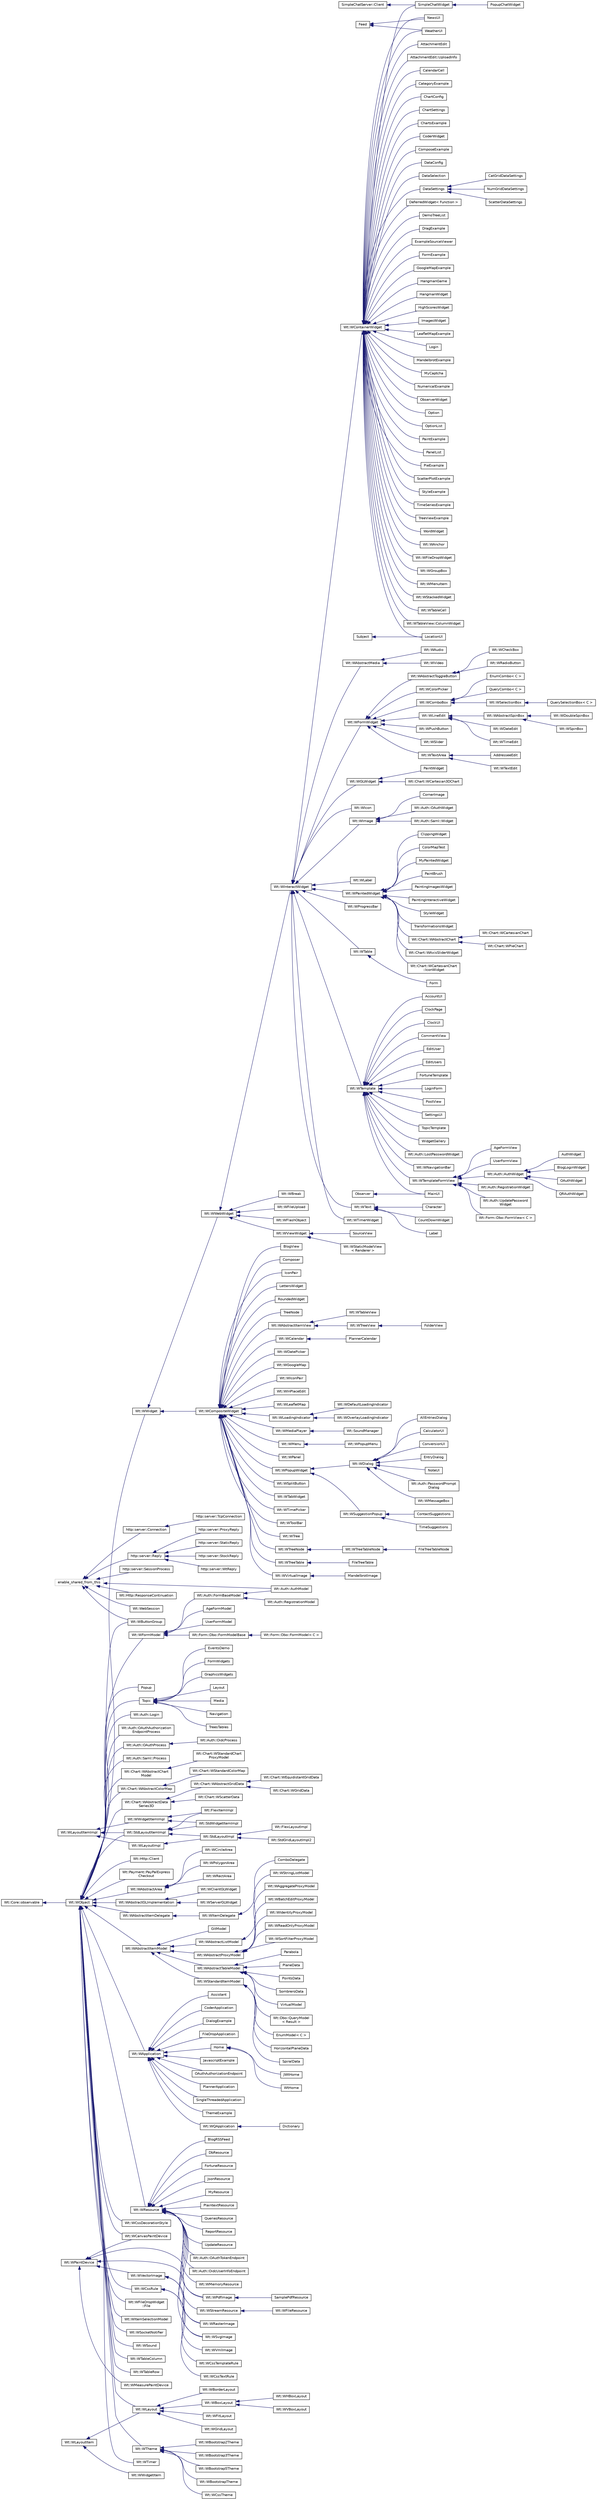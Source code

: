 digraph "Graphical Class Hierarchy"
{
 // LATEX_PDF_SIZE
  edge [fontname="Helvetica",fontsize="10",labelfontname="Helvetica",labelfontsize="10"];
  node [fontname="Helvetica",fontsize="10",shape=record];
  rankdir="LR";
  Node1538 [label="SimpleChatServer::Client",height=0.2,width=0.4,color="black", fillcolor="white", style="filled",URL="$classSimpleChatServer_1_1Client.html",tooltip=" "];
  Node1538 -> Node993 [dir="back",color="midnightblue",fontsize="10",style="solid",fontname="Helvetica"];
  Node993 [label="SimpleChatWidget",height=0.2,width=0.4,color="black", fillcolor="white", style="filled",URL="$classSimpleChatWidget.html",tooltip="A self-contained chat widget."];
  Node993 -> Node994 [dir="back",color="midnightblue",fontsize="10",style="solid",fontname="Helvetica"];
  Node994 [label="PopupChatWidget",height=0.2,width=0.4,color="black", fillcolor="white", style="filled",URL="$classPopupChatWidget.html",tooltip="A popup chat widget."];
  Node1382 [label="enable_shared_from_this",height=0.2,width=0.4,color="grey75", fillcolor="white", style="filled",tooltip=" "];
  Node1382 -> Node1383 [dir="back",color="midnightblue",fontsize="10",style="solid",fontname="Helvetica"];
  Node1383 [label="http::server::Connection",height=0.2,width=0.4,color="black", fillcolor="white", style="filled",URL="$classhttp_1_1server_1_1Connection.html",tooltip="Represents a single connection from a client."];
  Node1383 -> Node1384 [dir="back",color="midnightblue",fontsize="10",style="solid",fontname="Helvetica"];
  Node1384 [label="http::server::TcpConnection",height=0.2,width=0.4,color="black", fillcolor="white", style="filled",URL="$classhttp_1_1server_1_1TcpConnection.html",tooltip="Represents a single connection from a client."];
  Node1382 -> Node1385 [dir="back",color="midnightblue",fontsize="10",style="solid",fontname="Helvetica"];
  Node1385 [label="http::server::Reply",height=0.2,width=0.4,color="black", fillcolor="white", style="filled",URL="$classhttp_1_1server_1_1Reply.html",tooltip=" "];
  Node1385 -> Node1386 [dir="back",color="midnightblue",fontsize="10",style="solid",fontname="Helvetica"];
  Node1386 [label="http::server::ProxyReply",height=0.2,width=0.4,color="black", fillcolor="white", style="filled",URL="$classhttp_1_1server_1_1ProxyReply.html",tooltip=" "];
  Node1385 -> Node1387 [dir="back",color="midnightblue",fontsize="10",style="solid",fontname="Helvetica"];
  Node1387 [label="http::server::StaticReply",height=0.2,width=0.4,color="black", fillcolor="white", style="filled",URL="$classhttp_1_1server_1_1StaticReply.html",tooltip=" "];
  Node1385 -> Node1388 [dir="back",color="midnightblue",fontsize="10",style="solid",fontname="Helvetica"];
  Node1388 [label="http::server::StockReply",height=0.2,width=0.4,color="black", fillcolor="white", style="filled",URL="$classhttp_1_1server_1_1StockReply.html",tooltip="A stock reply to be sent to a client."];
  Node1385 -> Node1389 [dir="back",color="midnightblue",fontsize="10",style="solid",fontname="Helvetica"];
  Node1389 [label="http::server::WtReply",height=0.2,width=0.4,color="black", fillcolor="white", style="filled",URL="$classhttp_1_1server_1_1WtReply.html",tooltip="A Wt application reply to be sent to a client."];
  Node1382 -> Node1390 [dir="back",color="midnightblue",fontsize="10",style="solid",fontname="Helvetica"];
  Node1390 [label="http::server::SessionProcess",height=0.2,width=0.4,color="black", fillcolor="white", style="filled",URL="$classhttp_1_1server_1_1SessionProcess.html",tooltip=" "];
  Node1382 -> Node864 [dir="back",color="midnightblue",fontsize="10",style="solid",fontname="Helvetica"];
  Node864 [label="Wt::Auth::AuthModel",height=0.2,width=0.4,color="black", fillcolor="white", style="filled",URL="$classWt_1_1Auth_1_1AuthModel.html",tooltip="Model for implementing an authentication view."];
  Node1382 -> Node1391 [dir="back",color="midnightblue",fontsize="10",style="solid",fontname="Helvetica"];
  Node1391 [label="Wt::Http::ResponseContinuation",height=0.2,width=0.4,color="black", fillcolor="white", style="filled",URL="$classWt_1_1Http_1_1ResponseContinuation.html",tooltip="A resource response continuation object."];
  Node1382 -> Node854 [dir="back",color="midnightblue",fontsize="10",style="solid",fontname="Helvetica"];
  Node854 [label="Wt::WButtonGroup",height=0.2,width=0.4,color="black", fillcolor="white", style="filled",URL="$classWt_1_1WButtonGroup.html",tooltip="A class for grouping radio buttons logically together."];
  Node1382 -> Node1392 [dir="back",color="midnightblue",fontsize="10",style="solid",fontname="Helvetica"];
  Node1392 [label="Wt::WebSession",height=0.2,width=0.4,color="black", fillcolor="white", style="filled",URL="$classWt_1_1WebSession.html",tooltip=" "];
  Node1345 [label="Feed",height=0.2,width=0.4,color="black", fillcolor="white", style="filled",URL="$classFeed.html",tooltip="Creating feed content."];
  Node1345 -> Node984 [dir="back",color="midnightblue",fontsize="10",style="solid",fontname="Helvetica"];
  Node984 [label="NewsUI",height=0.2,width=0.4,color="black", fillcolor="white", style="filled",URL="$classNewsUI.html",tooltip="News UI."];
  Node1345 -> Node998 [dir="back",color="midnightblue",fontsize="10",style="solid",fontname="Helvetica"];
  Node998 [label="WeatherUI",height=0.2,width=0.4,color="black", fillcolor="white", style="filled",URL="$classWeatherUI.html",tooltip=" "];
  Node781 [label="Wt::Core::observable",height=0.2,width=0.4,color="black", fillcolor="white", style="filled",URL="$classWt_1_1Core_1_1observable.html",tooltip="A base class for objects whose life-time can be tracked."];
  Node781 -> Node782 [dir="back",color="midnightblue",fontsize="10",style="solid",fontname="Helvetica"];
  Node782 [label="Wt::WObject",height=0.2,width=0.4,color="black", fillcolor="white", style="filled",URL="$classWt_1_1WObject.html",tooltip="A base class for objects that participate in the signal/slot system."];
  Node782 -> Node783 [dir="back",color="midnightblue",fontsize="10",style="solid",fontname="Helvetica"];
  Node783 [label="Popup",height=0.2,width=0.4,color="black", fillcolor="white", style="filled",URL="$classPopup.html",tooltip="A JavaScript based popup window, encapsulating the Javascript functions alert(), confirm(),..."];
  Node782 -> Node784 [dir="back",color="midnightblue",fontsize="10",style="solid",fontname="Helvetica"];
  Node784 [label="Topic",height=0.2,width=0.4,color="black", fillcolor="white", style="filled",URL="$classTopic.html",tooltip=" "];
  Node784 -> Node785 [dir="back",color="midnightblue",fontsize="10",style="solid",fontname="Helvetica"];
  Node785 [label="EventsDemo",height=0.2,width=0.4,color="black", fillcolor="white", style="filled",URL="$classEventsDemo.html",tooltip=" "];
  Node784 -> Node786 [dir="back",color="midnightblue",fontsize="10",style="solid",fontname="Helvetica"];
  Node786 [label="FormWidgets",height=0.2,width=0.4,color="black", fillcolor="white", style="filled",URL="$classFormWidgets.html",tooltip=" "];
  Node784 -> Node787 [dir="back",color="midnightblue",fontsize="10",style="solid",fontname="Helvetica"];
  Node787 [label="GraphicsWidgets",height=0.2,width=0.4,color="black", fillcolor="white", style="filled",URL="$classGraphicsWidgets.html",tooltip=" "];
  Node784 -> Node788 [dir="back",color="midnightblue",fontsize="10",style="solid",fontname="Helvetica"];
  Node788 [label="Layout",height=0.2,width=0.4,color="black", fillcolor="white", style="filled",URL="$classLayout.html",tooltip=" "];
  Node784 -> Node789 [dir="back",color="midnightblue",fontsize="10",style="solid",fontname="Helvetica"];
  Node789 [label="Media",height=0.2,width=0.4,color="black", fillcolor="white", style="filled",URL="$classMedia.html",tooltip=" "];
  Node784 -> Node790 [dir="back",color="midnightblue",fontsize="10",style="solid",fontname="Helvetica"];
  Node790 [label="Navigation",height=0.2,width=0.4,color="black", fillcolor="white", style="filled",URL="$classNavigation.html",tooltip=" "];
  Node784 -> Node791 [dir="back",color="midnightblue",fontsize="10",style="solid",fontname="Helvetica"];
  Node791 [label="TreesTables",height=0.2,width=0.4,color="black", fillcolor="white", style="filled",URL="$classTreesTables.html",tooltip=" "];
  Node782 -> Node792 [dir="back",color="midnightblue",fontsize="10",style="solid",fontname="Helvetica"];
  Node792 [label="Wt::Auth::Login",height=0.2,width=0.4,color="black", fillcolor="white", style="filled",URL="$classWt_1_1Auth_1_1Login.html",tooltip="A class that manages the current login state."];
  Node782 -> Node793 [dir="back",color="midnightblue",fontsize="10",style="solid",fontname="Helvetica"];
  Node793 [label="Wt::Auth::OAuthAuthorization\lEndpointProcess",height=0.2,width=0.4,color="black", fillcolor="white", style="filled",URL="$classWt_1_1Auth_1_1OAuthAuthorizationEndpointProcess.html",tooltip="Allows clients to authorize users according to the OAuth 2.0 protocol."];
  Node782 -> Node794 [dir="back",color="midnightblue",fontsize="10",style="solid",fontname="Helvetica"];
  Node794 [label="Wt::Auth::OAuthProcess",height=0.2,width=0.4,color="black", fillcolor="white", style="filled",URL="$classWt_1_1Auth_1_1OAuthProcess.html",tooltip="An OAuth authorization (and authentication) process."];
  Node794 -> Node795 [dir="back",color="midnightblue",fontsize="10",style="solid",fontname="Helvetica"];
  Node795 [label="Wt::Auth::OidcProcess",height=0.2,width=0.4,color="black", fillcolor="white", style="filled",URL="$classWt_1_1Auth_1_1OidcProcess.html",tooltip="An OpenId Connect authentication process."];
  Node782 -> Node796 [dir="back",color="midnightblue",fontsize="10",style="solid",fontname="Helvetica"];
  Node796 [label="Wt::Auth::Saml::Process",height=0.2,width=0.4,color="black", fillcolor="white", style="filled",URL="$classWt_1_1Auth_1_1Saml_1_1Process.html",tooltip="A SAML authentication process."];
  Node782 -> Node797 [dir="back",color="midnightblue",fontsize="10",style="solid",fontname="Helvetica"];
  Node797 [label="Wt::Chart::WAbstractChart\lModel",height=0.2,width=0.4,color="black", fillcolor="white", style="filled",URL="$classWt_1_1Chart_1_1WAbstractChartModel.html",tooltip="An abstract model for use with Wt's charts."];
  Node797 -> Node798 [dir="back",color="midnightblue",fontsize="10",style="solid",fontname="Helvetica"];
  Node798 [label="Wt::Chart::WStandardChart\lProxyModel",height=0.2,width=0.4,color="black", fillcolor="white", style="filled",URL="$classWt_1_1Chart_1_1WStandardChartProxyModel.html",tooltip="A WAbstractChartModel implementation that wraps a WAbstractItemModel."];
  Node782 -> Node799 [dir="back",color="midnightblue",fontsize="10",style="solid",fontname="Helvetica"];
  Node799 [label="Wt::Chart::WAbstractColorMap",height=0.2,width=0.4,color="black", fillcolor="white", style="filled",URL="$classWt_1_1Chart_1_1WAbstractColorMap.html",tooltip="Maps numerical values to colors."];
  Node799 -> Node800 [dir="back",color="midnightblue",fontsize="10",style="solid",fontname="Helvetica"];
  Node800 [label="Wt::Chart::WStandardColorMap",height=0.2,width=0.4,color="black", fillcolor="white", style="filled",URL="$classWt_1_1Chart_1_1WStandardColorMap.html",tooltip="Standard colorMap."];
  Node782 -> Node801 [dir="back",color="midnightblue",fontsize="10",style="solid",fontname="Helvetica"];
  Node801 [label="Wt::Chart::WAbstractData\lSeries3D",height=0.2,width=0.4,color="black", fillcolor="white", style="filled",URL="$classWt_1_1Chart_1_1WAbstractDataSeries3D.html",tooltip="Abstract base class for dataseries that can be drawn on a WCartesian3DChart."];
  Node801 -> Node802 [dir="back",color="midnightblue",fontsize="10",style="solid",fontname="Helvetica"];
  Node802 [label="Wt::Chart::WAbstractGridData",height=0.2,width=0.4,color="black", fillcolor="white", style="filled",URL="$classWt_1_1Chart_1_1WAbstractGridData.html",tooltip="Class representing grid-based data for on a 3D chart."];
  Node802 -> Node803 [dir="back",color="midnightblue",fontsize="10",style="solid",fontname="Helvetica"];
  Node803 [label="Wt::Chart::WEquidistantGridData",height=0.2,width=0.4,color="black", fillcolor="white", style="filled",URL="$classWt_1_1Chart_1_1WEquidistantGridData.html",tooltip="Class representing grid-based data for on a 3D chart."];
  Node802 -> Node804 [dir="back",color="midnightblue",fontsize="10",style="solid",fontname="Helvetica"];
  Node804 [label="Wt::Chart::WGridData",height=0.2,width=0.4,color="black", fillcolor="white", style="filled",URL="$classWt_1_1Chart_1_1WGridData.html",tooltip="Class representing grid-based data for a 3D chart."];
  Node801 -> Node805 [dir="back",color="midnightblue",fontsize="10",style="solid",fontname="Helvetica"];
  Node805 [label="Wt::Chart::WScatterData",height=0.2,width=0.4,color="black", fillcolor="white", style="filled",URL="$classWt_1_1Chart_1_1WScatterData.html",tooltip="Class representing a collection of points for on a 3D chart."];
  Node782 -> Node806 [dir="back",color="midnightblue",fontsize="10",style="solid",fontname="Helvetica"];
  Node806 [label="Wt::Http::Client",height=0.2,width=0.4,color="black", fillcolor="white", style="filled",URL="$classWt_1_1Http_1_1Client.html",tooltip="An HTTP client."];
  Node782 -> Node807 [dir="back",color="midnightblue",fontsize="10",style="solid",fontname="Helvetica"];
  Node807 [label="Wt::Payment::PayPalExpress\lCheckout",height=0.2,width=0.4,color="black", fillcolor="white", style="filled",URL="$classWt_1_1Payment_1_1PayPalExpressCheckout.html",tooltip="A paypal express checkout process."];
  Node782 -> Node111 [dir="back",color="midnightblue",fontsize="10",style="solid",fontname="Helvetica"];
  Node111 [label="Wt::StdLayoutItemImpl",height=0.2,width=0.4,color="black", fillcolor="white", style="filled",URL="$classWt_1_1StdLayoutItemImpl.html",tooltip=" "];
  Node111 -> Node112 [dir="back",color="midnightblue",fontsize="10",style="solid",fontname="Helvetica"];
  Node112 [label="Wt::FlexItemImpl",height=0.2,width=0.4,color="black", fillcolor="white", style="filled",URL="$classWt_1_1FlexItemImpl.html",tooltip=" "];
  Node111 -> Node113 [dir="back",color="midnightblue",fontsize="10",style="solid",fontname="Helvetica"];
  Node113 [label="Wt::StdLayoutImpl",height=0.2,width=0.4,color="black", fillcolor="white", style="filled",URL="$classWt_1_1StdLayoutImpl.html",tooltip=" "];
  Node113 -> Node114 [dir="back",color="midnightblue",fontsize="10",style="solid",fontname="Helvetica"];
  Node114 [label="Wt::FlexLayoutImpl",height=0.2,width=0.4,color="black", fillcolor="white", style="filled",URL="$classWt_1_1FlexLayoutImpl.html",tooltip=" "];
  Node113 -> Node115 [dir="back",color="midnightblue",fontsize="10",style="solid",fontname="Helvetica"];
  Node115 [label="Wt::StdGridLayoutImpl2",height=0.2,width=0.4,color="black", fillcolor="white", style="filled",URL="$classWt_1_1StdGridLayoutImpl2.html",tooltip=" "];
  Node111 -> Node116 [dir="back",color="midnightblue",fontsize="10",style="solid",fontname="Helvetica"];
  Node116 [label="Wt::StdWidgetItemImpl",height=0.2,width=0.4,color="black", fillcolor="white", style="filled",URL="$classWt_1_1StdWidgetItemImpl.html",tooltip=" "];
  Node782 -> Node808 [dir="back",color="midnightblue",fontsize="10",style="solid",fontname="Helvetica"];
  Node808 [label="Wt::WAbstractArea",height=0.2,width=0.4,color="black", fillcolor="white", style="filled",URL="$classWt_1_1WAbstractArea.html",tooltip="Abstract base class for interactive areas in a widget."];
  Node808 -> Node809 [dir="back",color="midnightblue",fontsize="10",style="solid",fontname="Helvetica"];
  Node809 [label="Wt::WCircleArea",height=0.2,width=0.4,color="black", fillcolor="white", style="filled",URL="$classWt_1_1WCircleArea.html",tooltip="A interactive area in a widget, specified by a circle."];
  Node808 -> Node810 [dir="back",color="midnightblue",fontsize="10",style="solid",fontname="Helvetica"];
  Node810 [label="Wt::WPolygonArea",height=0.2,width=0.4,color="black", fillcolor="white", style="filled",URL="$classWt_1_1WPolygonArea.html",tooltip="An interactive area in a widget, specified by a polygon."];
  Node808 -> Node811 [dir="back",color="midnightblue",fontsize="10",style="solid",fontname="Helvetica"];
  Node811 [label="Wt::WRectArea",height=0.2,width=0.4,color="black", fillcolor="white", style="filled",URL="$classWt_1_1WRectArea.html",tooltip="A interactive area in a widget, specified by a rectangle."];
  Node782 -> Node812 [dir="back",color="midnightblue",fontsize="10",style="solid",fontname="Helvetica"];
  Node812 [label="Wt::WAbstractGLImplementation",height=0.2,width=0.4,color="black", fillcolor="white", style="filled",URL="$classWt_1_1WAbstractGLImplementation.html",tooltip=" "];
  Node812 -> Node813 [dir="back",color="midnightblue",fontsize="10",style="solid",fontname="Helvetica"];
  Node813 [label="Wt::WClientGLWidget",height=0.2,width=0.4,color="black", fillcolor="white", style="filled",URL="$classWt_1_1WClientGLWidget.html",tooltip=" "];
  Node812 -> Node814 [dir="back",color="midnightblue",fontsize="10",style="solid",fontname="Helvetica"];
  Node814 [label="Wt::WServerGLWidget",height=0.2,width=0.4,color="black", fillcolor="white", style="filled",URL="$classWt_1_1WServerGLWidget.html",tooltip=" "];
  Node782 -> Node815 [dir="back",color="midnightblue",fontsize="10",style="solid",fontname="Helvetica"];
  Node815 [label="Wt::WAbstractItemDelegate",height=0.2,width=0.4,color="black", fillcolor="white", style="filled",URL="$classWt_1_1WAbstractItemDelegate.html",tooltip="Abstract delegate class for rendering an item in an item view."];
  Node815 -> Node816 [dir="back",color="midnightblue",fontsize="10",style="solid",fontname="Helvetica"];
  Node816 [label="Wt::WItemDelegate",height=0.2,width=0.4,color="black", fillcolor="white", style="filled",URL="$classWt_1_1WItemDelegate.html",tooltip="Standard delegate class for rendering a view item."];
  Node816 -> Node817 [dir="back",color="midnightblue",fontsize="10",style="solid",fontname="Helvetica"];
  Node817 [label="ComboDelegate",height=0.2,width=0.4,color="black", fillcolor="white", style="filled",URL="$classComboDelegate.html",tooltip=" "];
  Node782 -> Node818 [dir="back",color="midnightblue",fontsize="10",style="solid",fontname="Helvetica"];
  Node818 [label="Wt::WAbstractItemModel",height=0.2,width=0.4,color="black", fillcolor="white", style="filled",URL="$classWt_1_1WAbstractItemModel.html",tooltip="An abstract model for use with Wt's view classes."];
  Node818 -> Node819 [dir="back",color="midnightblue",fontsize="10",style="solid",fontname="Helvetica"];
  Node819 [label="GitModel",height=0.2,width=0.4,color="black", fillcolor="white", style="filled",URL="$classGitModel.html",tooltip="A model that retrieves revision trees from a git repository."];
  Node818 -> Node820 [dir="back",color="midnightblue",fontsize="10",style="solid",fontname="Helvetica"];
  Node820 [label="Wt::WAbstractListModel",height=0.2,width=0.4,color="black", fillcolor="white", style="filled",URL="$classWt_1_1WAbstractListModel.html",tooltip="An abstract list model for use with Wt's view classes."];
  Node820 -> Node821 [dir="back",color="midnightblue",fontsize="10",style="solid",fontname="Helvetica"];
  Node821 [label="Wt::WStringListModel",height=0.2,width=0.4,color="black", fillcolor="white", style="filled",URL="$classWt_1_1WStringListModel.html",tooltip="An model that manages a list of strings."];
  Node818 -> Node822 [dir="back",color="midnightblue",fontsize="10",style="solid",fontname="Helvetica"];
  Node822 [label="Wt::WAbstractProxyModel",height=0.2,width=0.4,color="black", fillcolor="white", style="filled",URL="$classWt_1_1WAbstractProxyModel.html",tooltip="An abstract proxy model for Wt's item models."];
  Node822 -> Node823 [dir="back",color="midnightblue",fontsize="10",style="solid",fontname="Helvetica"];
  Node823 [label="Wt::WAggregateProxyModel",height=0.2,width=0.4,color="black", fillcolor="white", style="filled",URL="$classWt_1_1WAggregateProxyModel.html",tooltip="A proxy model for Wt's item models that provides column aggregation."];
  Node822 -> Node824 [dir="back",color="midnightblue",fontsize="10",style="solid",fontname="Helvetica"];
  Node824 [label="Wt::WBatchEditProxyModel",height=0.2,width=0.4,color="black", fillcolor="white", style="filled",URL="$classWt_1_1WBatchEditProxyModel.html",tooltip="A proxy model for Wt's item models that provides batch editing."];
  Node822 -> Node825 [dir="back",color="midnightblue",fontsize="10",style="solid",fontname="Helvetica"];
  Node825 [label="Wt::WIdentityProxyModel",height=0.2,width=0.4,color="black", fillcolor="white", style="filled",URL="$classWt_1_1WIdentityProxyModel.html",tooltip="A proxy model that proxies its source model unmodified."];
  Node822 -> Node826 [dir="back",color="midnightblue",fontsize="10",style="solid",fontname="Helvetica"];
  Node826 [label="Wt::WReadOnlyProxyModel",height=0.2,width=0.4,color="black", fillcolor="white", style="filled",URL="$classWt_1_1WReadOnlyProxyModel.html",tooltip="A read-only wrapper for a source model."];
  Node822 -> Node827 [dir="back",color="midnightblue",fontsize="10",style="solid",fontname="Helvetica"];
  Node827 [label="Wt::WSortFilterProxyModel",height=0.2,width=0.4,color="black", fillcolor="white", style="filled",URL="$classWt_1_1WSortFilterProxyModel.html",tooltip="A proxy model for Wt's item models that provides filtering and/or sorting."];
  Node818 -> Node828 [dir="back",color="midnightblue",fontsize="10",style="solid",fontname="Helvetica"];
  Node828 [label="Wt::WAbstractTableModel",height=0.2,width=0.4,color="black", fillcolor="white", style="filled",URL="$classWt_1_1WAbstractTableModel.html",tooltip="An abstract table model for use with Wt's view classes."];
  Node828 -> Node829 [dir="back",color="midnightblue",fontsize="10",style="solid",fontname="Helvetica"];
  Node829 [label="Parabola",height=0.2,width=0.4,color="black", fillcolor="white", style="filled",URL="$classParabola.html",tooltip=" "];
  Node828 -> Node830 [dir="back",color="midnightblue",fontsize="10",style="solid",fontname="Helvetica"];
  Node830 [label="PlaneData",height=0.2,width=0.4,color="black", fillcolor="white", style="filled",URL="$classPlaneData.html",tooltip=" "];
  Node828 -> Node831 [dir="back",color="midnightblue",fontsize="10",style="solid",fontname="Helvetica"];
  Node831 [label="PointsData",height=0.2,width=0.4,color="black", fillcolor="white", style="filled",URL="$classPointsData.html",tooltip=" "];
  Node828 -> Node832 [dir="back",color="midnightblue",fontsize="10",style="solid",fontname="Helvetica"];
  Node832 [label="SombreroData",height=0.2,width=0.4,color="black", fillcolor="white", style="filled",URL="$classSombreroData.html",tooltip=" "];
  Node828 -> Node833 [dir="back",color="midnightblue",fontsize="10",style="solid",fontname="Helvetica"];
  Node833 [label="VirtualModel",height=0.2,width=0.4,color="black", fillcolor="white", style="filled",URL="$classVirtualModel.html",tooltip=" "];
  Node828 -> Node834 [dir="back",color="midnightblue",fontsize="10",style="solid",fontname="Helvetica"];
  Node834 [label="Wt::Dbo::QueryModel\l\< Result \>",height=0.2,width=0.4,color="black", fillcolor="white", style="filled",URL="$classWt_1_1Dbo_1_1QueryModel.html",tooltip="A Wt MVC Model to view/edit query results."];
  Node818 -> Node835 [dir="back",color="midnightblue",fontsize="10",style="solid",fontname="Helvetica"];
  Node835 [label="Wt::WStandardItemModel",height=0.2,width=0.4,color="black", fillcolor="white", style="filled",URL="$classWt_1_1WStandardItemModel.html",tooltip="A standard data model, which stores its data in memory."];
  Node835 -> Node836 [dir="back",color="midnightblue",fontsize="10",style="solid",fontname="Helvetica"];
  Node836 [label="EnumModel\< C \>",height=0.2,width=0.4,color="black", fillcolor="white", style="filled",URL="$classEnumModel.html",tooltip=" "];
  Node835 -> Node837 [dir="back",color="midnightblue",fontsize="10",style="solid",fontname="Helvetica"];
  Node837 [label="HorizontalPlaneData",height=0.2,width=0.4,color="black", fillcolor="white", style="filled",URL="$classHorizontalPlaneData.html",tooltip=" "];
  Node835 -> Node838 [dir="back",color="midnightblue",fontsize="10",style="solid",fontname="Helvetica"];
  Node838 [label="SpiralData",height=0.2,width=0.4,color="black", fillcolor="white", style="filled",URL="$classSpiralData.html",tooltip=" "];
  Node782 -> Node839 [dir="back",color="midnightblue",fontsize="10",style="solid",fontname="Helvetica"];
  Node839 [label="Wt::WApplication",height=0.2,width=0.4,color="black", fillcolor="white", style="filled",URL="$classWt_1_1WApplication.html",tooltip="Represents an application instance for a single session."];
  Node839 -> Node840 [dir="back",color="midnightblue",fontsize="10",style="solid",fontname="Helvetica"];
  Node840 [label="Assistant",height=0.2,width=0.4,color="black", fillcolor="white", style="filled",URL="$classAssistant.html",tooltip="Assistant Main Class."];
  Node839 -> Node841 [dir="back",color="midnightblue",fontsize="10",style="solid",fontname="Helvetica"];
  Node841 [label="CoderApplication",height=0.2,width=0.4,color="black", fillcolor="white", style="filled",URL="$classCoderApplication.html",tooltip=" "];
  Node839 -> Node842 [dir="back",color="midnightblue",fontsize="10",style="solid",fontname="Helvetica"];
  Node842 [label="DialogExample",height=0.2,width=0.4,color="black", fillcolor="white", style="filled",URL="$classDialogExample.html",tooltip="An example illustrating usage of Dialogs."];
  Node839 -> Node843 [dir="back",color="midnightblue",fontsize="10",style="solid",fontname="Helvetica"];
  Node843 [label="FileDropApplication",height=0.2,width=0.4,color="black", fillcolor="white", style="filled",URL="$classFileDropApplication.html",tooltip=" "];
  Node839 -> Node844 [dir="back",color="midnightblue",fontsize="10",style="solid",fontname="Helvetica"];
  Node844 [label="Home",height=0.2,width=0.4,color="black", fillcolor="white", style="filled",URL="$classHome.html",tooltip=" "];
  Node844 -> Node845 [dir="back",color="midnightblue",fontsize="10",style="solid",fontname="Helvetica"];
  Node845 [label="JWtHome",height=0.2,width=0.4,color="black", fillcolor="white", style="filled",URL="$classJWtHome.html",tooltip=" "];
  Node844 -> Node846 [dir="back",color="midnightblue",fontsize="10",style="solid",fontname="Helvetica"];
  Node846 [label="WtHome",height=0.2,width=0.4,color="black", fillcolor="white", style="filled",URL="$classWtHome.html",tooltip=" "];
  Node839 -> Node847 [dir="back",color="midnightblue",fontsize="10",style="solid",fontname="Helvetica"];
  Node847 [label="JavascriptExample",height=0.2,width=0.4,color="black", fillcolor="white", style="filled",URL="$classJavascriptExample.html",tooltip="An example showing how to interact custom JavaScript with Wt stuff."];
  Node839 -> Node848 [dir="back",color="midnightblue",fontsize="10",style="solid",fontname="Helvetica"];
  Node848 [label="OAuthAuthorizationEndpoint",height=0.2,width=0.4,color="black", fillcolor="white", style="filled",URL="$classOAuthAuthorizationEndpoint.html",tooltip=" "];
  Node839 -> Node849 [dir="back",color="midnightblue",fontsize="10",style="solid",fontname="Helvetica"];
  Node849 [label="PlannerApplication",height=0.2,width=0.4,color="black", fillcolor="white", style="filled",URL="$classPlannerApplication.html",tooltip=" "];
  Node839 -> Node850 [dir="back",color="midnightblue",fontsize="10",style="solid",fontname="Helvetica"];
  Node850 [label="SingleThreadedApplication",height=0.2,width=0.4,color="black", fillcolor="white", style="filled",URL="$classSingleThreadedApplication.html",tooltip=" "];
  Node839 -> Node851 [dir="back",color="midnightblue",fontsize="10",style="solid",fontname="Helvetica"];
  Node851 [label="ThemeExample",height=0.2,width=0.4,color="black", fillcolor="white", style="filled",URL="$classThemeExample.html",tooltip=" "];
  Node839 -> Node852 [dir="back",color="midnightblue",fontsize="10",style="solid",fontname="Helvetica"];
  Node852 [label="Wt::WQApplication",height=0.2,width=0.4,color="black", fillcolor="white", style="filled",URL="$classWt_1_1WQApplication.html",tooltip="An application class that provides interopability between Wt and Qt."];
  Node852 -> Node853 [dir="back",color="midnightblue",fontsize="10",style="solid",fontname="Helvetica"];
  Node853 [label="Dictionary",height=0.2,width=0.4,color="black", fillcolor="white", style="filled",URL="$classDictionary.html",tooltip=" "];
  Node782 -> Node854 [dir="back",color="midnightblue",fontsize="10",style="solid",fontname="Helvetica"];
  Node782 -> Node1 [dir="back",color="midnightblue",fontsize="10",style="solid",fontname="Helvetica"];
  Node1 [label="Wt::WCanvasPaintDevice",height=0.2,width=0.4,color="black", fillcolor="white", style="filled",URL="$classWt_1_1WCanvasPaintDevice.html",tooltip="A paint device for rendering using the HTML 5 <canvas> element."];
  Node782 -> Node855 [dir="back",color="midnightblue",fontsize="10",style="solid",fontname="Helvetica"];
  Node855 [label="Wt::WCssDecorationStyle",height=0.2,width=0.4,color="black", fillcolor="white", style="filled",URL="$classWt_1_1WCssDecorationStyle.html",tooltip="A style class for a single widget or style sheet rule."];
  Node782 -> Node856 [dir="back",color="midnightblue",fontsize="10",style="solid",fontname="Helvetica"];
  Node856 [label="Wt::WCssRule",height=0.2,width=0.4,color="black", fillcolor="white", style="filled",URL="$classWt_1_1WCssRule.html",tooltip="Abstract rule in a CSS style sheet."];
  Node856 -> Node857 [dir="back",color="midnightblue",fontsize="10",style="solid",fontname="Helvetica"];
  Node857 [label="Wt::WCssTemplateRule",height=0.2,width=0.4,color="black", fillcolor="white", style="filled",URL="$classWt_1_1WCssTemplateRule.html",tooltip="A CSS rule based on a template widget."];
  Node856 -> Node858 [dir="back",color="midnightblue",fontsize="10",style="solid",fontname="Helvetica"];
  Node858 [label="Wt::WCssTextRule",height=0.2,width=0.4,color="black", fillcolor="white", style="filled",URL="$classWt_1_1WCssTextRule.html",tooltip="A CSS rule specified directly using CSS declarations."];
  Node782 -> Node859 [dir="back",color="midnightblue",fontsize="10",style="solid",fontname="Helvetica"];
  Node859 [label="Wt::WFileDropWidget\l::File",height=0.2,width=0.4,color="black", fillcolor="white", style="filled",URL="$classWt_1_1WFileDropWidget_1_1File.html",tooltip="A nested class of WFileDropWidget representing a file."];
  Node782 -> Node860 [dir="back",color="midnightblue",fontsize="10",style="solid",fontname="Helvetica"];
  Node860 [label="Wt::WFormModel",height=0.2,width=0.4,color="black", fillcolor="white", style="filled",URL="$classWt_1_1WFormModel.html",tooltip="A basic model class for forms."];
  Node860 -> Node861 [dir="back",color="midnightblue",fontsize="10",style="solid",fontname="Helvetica"];
  Node861 [label="AgeFormModel",height=0.2,width=0.4,color="black", fillcolor="white", style="filled",URL="$classAgeFormModel.html",tooltip=" "];
  Node860 -> Node862 [dir="back",color="midnightblue",fontsize="10",style="solid",fontname="Helvetica"];
  Node862 [label="UserFormModel",height=0.2,width=0.4,color="black", fillcolor="white", style="filled",URL="$classUserFormModel.html",tooltip=" "];
  Node860 -> Node863 [dir="back",color="midnightblue",fontsize="10",style="solid",fontname="Helvetica"];
  Node863 [label="Wt::Auth::FormBaseModel",height=0.2,width=0.4,color="black", fillcolor="white", style="filled",URL="$classWt_1_1Auth_1_1FormBaseModel.html",tooltip="A base model class for authentication-related forms."];
  Node863 -> Node864 [dir="back",color="midnightblue",fontsize="10",style="solid",fontname="Helvetica"];
  Node863 -> Node865 [dir="back",color="midnightblue",fontsize="10",style="solid",fontname="Helvetica"];
  Node865 [label="Wt::Auth::RegistrationModel",height=0.2,width=0.4,color="black", fillcolor="white", style="filled",URL="$classWt_1_1Auth_1_1RegistrationModel.html",tooltip="Model for implementing a registration view."];
  Node860 -> Node866 [dir="back",color="midnightblue",fontsize="10",style="solid",fontname="Helvetica"];
  Node866 [label="Wt::Form::Dbo::FormModelBase",height=0.2,width=0.4,color="black", fillcolor="white", style="filled",URL="$classWt_1_1Form_1_1Dbo_1_1FormModelBase.html",tooltip="A model class keeping information about database columns that are to be used in the model/view logic."];
  Node866 -> Node867 [dir="back",color="midnightblue",fontsize="10",style="solid",fontname="Helvetica"];
  Node867 [label="Wt::Form::Dbo::FormModel\< C \>",height=0.2,width=0.4,color="black", fillcolor="white", style="filled",URL="$classWt_1_1Form_1_1Dbo_1_1FormModel.html",tooltip="A model class to represent database objects."];
  Node782 -> Node868 [dir="back",color="midnightblue",fontsize="10",style="solid",fontname="Helvetica"];
  Node868 [label="Wt::WItemSelectionModel",height=0.2,width=0.4,color="black", fillcolor="white", style="filled",URL="$classWt_1_1WItemSelectionModel.html",tooltip="A class that represents a selection for a WAbstractItemView."];
  Node782 -> Node120 [dir="back",color="midnightblue",fontsize="10",style="solid",fontname="Helvetica"];
  Node120 [label="Wt::WLayout",height=0.2,width=0.4,color="black", fillcolor="white", style="filled",URL="$classWt_1_1WLayout.html",tooltip="An abstract base class for layout managers."];
  Node120 -> Node121 [dir="back",color="midnightblue",fontsize="10",style="solid",fontname="Helvetica"];
  Node121 [label="Wt::WBorderLayout",height=0.2,width=0.4,color="black", fillcolor="white", style="filled",URL="$classWt_1_1WBorderLayout.html",tooltip="A layout manager which divides the container region in five regions."];
  Node120 -> Node122 [dir="back",color="midnightblue",fontsize="10",style="solid",fontname="Helvetica"];
  Node122 [label="Wt::WBoxLayout",height=0.2,width=0.4,color="black", fillcolor="white", style="filled",URL="$classWt_1_1WBoxLayout.html",tooltip="A layout manager which arranges widgets horizontally or vertically."];
  Node122 -> Node123 [dir="back",color="midnightblue",fontsize="10",style="solid",fontname="Helvetica"];
  Node123 [label="Wt::WHBoxLayout",height=0.2,width=0.4,color="black", fillcolor="white", style="filled",URL="$classWt_1_1WHBoxLayout.html",tooltip="A layout manager which arranges widgets horizontally."];
  Node122 -> Node124 [dir="back",color="midnightblue",fontsize="10",style="solid",fontname="Helvetica"];
  Node124 [label="Wt::WVBoxLayout",height=0.2,width=0.4,color="black", fillcolor="white", style="filled",URL="$classWt_1_1WVBoxLayout.html",tooltip="A layout manager which arranges widgets vertically."];
  Node120 -> Node125 [dir="back",color="midnightblue",fontsize="10",style="solid",fontname="Helvetica"];
  Node125 [label="Wt::WFitLayout",height=0.2,width=0.4,color="black", fillcolor="white", style="filled",URL="$classWt_1_1WFitLayout.html",tooltip="A layout manager which spans a single widget to all available space."];
  Node120 -> Node126 [dir="back",color="midnightblue",fontsize="10",style="solid",fontname="Helvetica"];
  Node126 [label="Wt::WGridLayout",height=0.2,width=0.4,color="black", fillcolor="white", style="filled",URL="$classWt_1_1WGridLayout.html",tooltip="A layout manager which arranges widgets in a grid."];
  Node782 -> Node869 [dir="back",color="midnightblue",fontsize="10",style="solid",fontname="Helvetica"];
  Node869 [label="Wt::WResource",height=0.2,width=0.4,color="black", fillcolor="white", style="filled",URL="$classWt_1_1WResource.html",tooltip="An object which can be rendered in the HTTP protocol."];
  Node869 -> Node870 [dir="back",color="midnightblue",fontsize="10",style="solid",fontname="Helvetica"];
  Node870 [label="BlogRSSFeed",height=0.2,width=0.4,color="black", fillcolor="white", style="filled",URL="$classBlogRSSFeed.html",tooltip=" "];
  Node869 -> Node871 [dir="back",color="midnightblue",fontsize="10",style="solid",fontname="Helvetica"];
  Node871 [label="DbResource",height=0.2,width=0.4,color="black", fillcolor="white", style="filled",URL="$classDbResource.html",tooltip=" "];
  Node869 -> Node872 [dir="back",color="midnightblue",fontsize="10",style="solid",fontname="Helvetica"];
  Node872 [label="FortuneResource",height=0.2,width=0.4,color="black", fillcolor="white", style="filled",URL="$classFortuneResource.html",tooltip=" "];
  Node869 -> Node873 [dir="back",color="midnightblue",fontsize="10",style="solid",fontname="Helvetica"];
  Node873 [label="JsonResource",height=0.2,width=0.4,color="black", fillcolor="white", style="filled",URL="$classJsonResource.html",tooltip=" "];
  Node869 -> Node874 [dir="back",color="midnightblue",fontsize="10",style="solid",fontname="Helvetica"];
  Node874 [label="MyResource",height=0.2,width=0.4,color="black", fillcolor="white", style="filled",URL="$classMyResource.html",tooltip=" "];
  Node869 -> Node875 [dir="back",color="midnightblue",fontsize="10",style="solid",fontname="Helvetica"];
  Node875 [label="PlaintextResource",height=0.2,width=0.4,color="black", fillcolor="white", style="filled",URL="$classPlaintextResource.html",tooltip=" "];
  Node869 -> Node876 [dir="back",color="midnightblue",fontsize="10",style="solid",fontname="Helvetica"];
  Node876 [label="QueriesResource",height=0.2,width=0.4,color="black", fillcolor="white", style="filled",URL="$classQueriesResource.html",tooltip=" "];
  Node869 -> Node877 [dir="back",color="midnightblue",fontsize="10",style="solid",fontname="Helvetica"];
  Node877 [label="ReportResource",height=0.2,width=0.4,color="black", fillcolor="white", style="filled",URL="$classReportResource.html",tooltip=" "];
  Node869 -> Node878 [dir="back",color="midnightblue",fontsize="10",style="solid",fontname="Helvetica"];
  Node878 [label="UpdateResource",height=0.2,width=0.4,color="black", fillcolor="white", style="filled",URL="$classUpdateResource.html",tooltip=" "];
  Node869 -> Node879 [dir="back",color="midnightblue",fontsize="10",style="solid",fontname="Helvetica"];
  Node879 [label="Wt::Auth::OAuthTokenEndpoint",height=0.2,width=0.4,color="black", fillcolor="white", style="filled",URL="$classWt_1_1Auth_1_1OAuthTokenEndpoint.html",tooltip="Endpoint to retrieve an access token."];
  Node869 -> Node880 [dir="back",color="midnightblue",fontsize="10",style="solid",fontname="Helvetica"];
  Node880 [label="Wt::Auth::OidcUserInfoEndpoint",height=0.2,width=0.4,color="black", fillcolor="white", style="filled",URL="$classWt_1_1Auth_1_1OidcUserInfoEndpoint.html",tooltip="Endpoint at which user info can be requested."];
  Node869 -> Node881 [dir="back",color="midnightblue",fontsize="10",style="solid",fontname="Helvetica"];
  Node881 [label="Wt::WMemoryResource",height=0.2,width=0.4,color="black", fillcolor="white", style="filled",URL="$classWt_1_1WMemoryResource.html",tooltip="A resource which streams data from memory."];
  Node869 -> Node3 [dir="back",color="midnightblue",fontsize="10",style="solid",fontname="Helvetica"];
  Node3 [label="Wt::WPdfImage",height=0.2,width=0.4,color="black", fillcolor="white", style="filled",URL="$classWt_1_1WPdfImage.html",tooltip="A paint device for rendering to a PDF."];
  Node3 -> Node4 [dir="back",color="midnightblue",fontsize="10",style="solid",fontname="Helvetica"];
  Node4 [label="SamplePdfResource",height=0.2,width=0.4,color="black", fillcolor="white", style="filled",URL="$classSamplePdfResource.html",tooltip=" "];
  Node869 -> Node5 [dir="back",color="midnightblue",fontsize="10",style="solid",fontname="Helvetica"];
  Node5 [label="Wt::WRasterImage",height=0.2,width=0.4,color="black", fillcolor="white", style="filled",URL="$classWt_1_1WRasterImage.html",tooltip="A paint device for rendering to a raster image."];
  Node869 -> Node882 [dir="back",color="midnightblue",fontsize="10",style="solid",fontname="Helvetica"];
  Node882 [label="Wt::WStreamResource",height=0.2,width=0.4,color="black", fillcolor="white", style="filled",URL="$classWt_1_1WStreamResource.html",tooltip="An object which streams the data from a std::istream."];
  Node882 -> Node883 [dir="back",color="midnightblue",fontsize="10",style="solid",fontname="Helvetica"];
  Node883 [label="Wt::WFileResource",height=0.2,width=0.4,color="black", fillcolor="white", style="filled",URL="$classWt_1_1WFileResource.html",tooltip="A resource which streams the data from a local file."];
  Node869 -> Node7 [dir="back",color="midnightblue",fontsize="10",style="solid",fontname="Helvetica"];
  Node7 [label="Wt::WSvgImage",height=0.2,width=0.4,color="black", fillcolor="white", style="filled",URL="$classWt_1_1WSvgImage.html",tooltip="A paint device for rendering using Scalable Vector Graphics (SVG)."];
  Node782 -> Node884 [dir="back",color="midnightblue",fontsize="10",style="solid",fontname="Helvetica"];
  Node884 [label="Wt::WSocketNotifier",height=0.2,width=0.4,color="black", fillcolor="white", style="filled",URL="$classWt_1_1WSocketNotifier.html",tooltip="A utility class for asynchronous notification of socket activity."];
  Node782 -> Node885 [dir="back",color="midnightblue",fontsize="10",style="solid",fontname="Helvetica"];
  Node885 [label="Wt::WSound",height=0.2,width=0.4,color="black", fillcolor="white", style="filled",URL="$classWt_1_1WSound.html",tooltip="A value class to play a sound effect."];
  Node782 -> Node886 [dir="back",color="midnightblue",fontsize="10",style="solid",fontname="Helvetica"];
  Node886 [label="Wt::WTableColumn",height=0.2,width=0.4,color="black", fillcolor="white", style="filled",URL="$classWt_1_1WTableColumn.html",tooltip="A table column."];
  Node782 -> Node887 [dir="back",color="midnightblue",fontsize="10",style="solid",fontname="Helvetica"];
  Node887 [label="Wt::WTableRow",height=0.2,width=0.4,color="black", fillcolor="white", style="filled",URL="$classWt_1_1WTableRow.html",tooltip="A table row."];
  Node782 -> Node888 [dir="back",color="midnightblue",fontsize="10",style="solid",fontname="Helvetica"];
  Node888 [label="Wt::WTheme",height=0.2,width=0.4,color="black", fillcolor="white", style="filled",URL="$classWt_1_1WTheme.html",tooltip=" "];
  Node888 -> Node889 [dir="back",color="midnightblue",fontsize="10",style="solid",fontname="Helvetica"];
  Node889 [label="Wt::WBootstrap2Theme",height=0.2,width=0.4,color="black", fillcolor="white", style="filled",URL="$classWt_1_1WBootstrap2Theme.html",tooltip="Theme based on the Twitter Bootstrap 2 CSS framework."];
  Node888 -> Node890 [dir="back",color="midnightblue",fontsize="10",style="solid",fontname="Helvetica"];
  Node890 [label="Wt::WBootstrap3Theme",height=0.2,width=0.4,color="black", fillcolor="white", style="filled",URL="$classWt_1_1WBootstrap3Theme.html",tooltip="Theme based on the Twitter Bootstrap 3 CSS framework."];
  Node888 -> Node891 [dir="back",color="midnightblue",fontsize="10",style="solid",fontname="Helvetica"];
  Node891 [label="Wt::WBootstrap5Theme",height=0.2,width=0.4,color="black", fillcolor="white", style="filled",URL="$classWt_1_1WBootstrap5Theme.html",tooltip="Theme based on the Bootstrap 5 CSS framework."];
  Node888 -> Node892 [dir="back",color="midnightblue",fontsize="10",style="solid",fontname="Helvetica"];
  Node892 [label="Wt::WBootstrapTheme",height=0.2,width=0.4,color="black", fillcolor="white", style="filled",URL="$classWt_1_1WBootstrapTheme.html",tooltip="Theme based on the Twitter Bootstrap CSS framework."];
  Node888 -> Node893 [dir="back",color="midnightblue",fontsize="10",style="solid",fontname="Helvetica"];
  Node893 [label="Wt::WCssTheme",height=0.2,width=0.4,color="black", fillcolor="white", style="filled",URL="$classWt_1_1WCssTheme.html",tooltip=" "];
  Node782 -> Node894 [dir="back",color="midnightblue",fontsize="10",style="solid",fontname="Helvetica"];
  Node894 [label="Wt::WTimer",height=0.2,width=0.4,color="black", fillcolor="white", style="filled",URL="$classWt_1_1WTimer.html",tooltip="A utility class which provides timer signals and single-shot timers."];
  Node782 -> Node895 [dir="back",color="midnightblue",fontsize="10",style="solid",fontname="Helvetica"];
  Node895 [label="Wt::WWidget",height=0.2,width=0.4,color="black", fillcolor="white", style="filled",URL="$classWt_1_1WWidget.html",tooltip="The abstract base class for a user-interface component."];
  Node895 -> Node896 [dir="back",color="midnightblue",fontsize="10",style="solid",fontname="Helvetica"];
  Node896 [label="Wt::WCompositeWidget",height=0.2,width=0.4,color="black", fillcolor="white", style="filled",URL="$classWt_1_1WCompositeWidget.html",tooltip="A widget that hides the implementation of composite widgets."];
  Node896 -> Node897 [dir="back",color="midnightblue",fontsize="10",style="solid",fontname="Helvetica"];
  Node897 [label="BlogView",height=0.2,width=0.4,color="black", fillcolor="white", style="filled",URL="$classBlogView.html",tooltip=" "];
  Node896 -> Node898 [dir="back",color="midnightblue",fontsize="10",style="solid",fontname="Helvetica"];
  Node898 [label="Composer",height=0.2,width=0.4,color="black", fillcolor="white", style="filled",URL="$classComposer.html",tooltip="An E-mail composer widget."];
  Node896 -> Node899 [dir="back",color="midnightblue",fontsize="10",style="solid",fontname="Helvetica"];
  Node899 [label="IconPair",height=0.2,width=0.4,color="black", fillcolor="white", style="filled",URL="$classIconPair.html",tooltip="An icon pair (identical to WIconPair)"];
  Node896 -> Node900 [dir="back",color="midnightblue",fontsize="10",style="solid",fontname="Helvetica"];
  Node900 [label="LettersWidget",height=0.2,width=0.4,color="black", fillcolor="white", style="filled",URL="$classLettersWidget.html",tooltip=" "];
  Node896 -> Node901 [dir="back",color="midnightblue",fontsize="10",style="solid",fontname="Helvetica"];
  Node901 [label="RoundedWidget",height=0.2,width=0.4,color="black", fillcolor="white", style="filled",URL="$classRoundedWidget.html",tooltip="A widget with rounded corners."];
  Node896 -> Node902 [dir="back",color="midnightblue",fontsize="10",style="solid",fontname="Helvetica"];
  Node902 [label="TreeNode",height=0.2,width=0.4,color="black", fillcolor="white", style="filled",URL="$classTreeNode.html",tooltip="Example implementation of a single tree list node."];
  Node896 -> Node903 [dir="back",color="midnightblue",fontsize="10",style="solid",fontname="Helvetica"];
  Node903 [label="Wt::WAbstractItemView",height=0.2,width=0.4,color="black", fillcolor="white", style="filled",URL="$classWt_1_1WAbstractItemView.html",tooltip="An abstract base class for item Views."];
  Node903 -> Node904 [dir="back",color="midnightblue",fontsize="10",style="solid",fontname="Helvetica"];
  Node904 [label="Wt::WTableView",height=0.2,width=0.4,color="black", fillcolor="white", style="filled",URL="$classWt_1_1WTableView.html",tooltip="An MVC View widget for tabular data."];
  Node903 -> Node905 [dir="back",color="midnightblue",fontsize="10",style="solid",fontname="Helvetica"];
  Node905 [label="Wt::WTreeView",height=0.2,width=0.4,color="black", fillcolor="white", style="filled",URL="$classWt_1_1WTreeView.html",tooltip="A view class that displays a model as a tree or tree table."];
  Node905 -> Node906 [dir="back",color="midnightblue",fontsize="10",style="solid",fontname="Helvetica"];
  Node906 [label="FolderView",height=0.2,width=0.4,color="black", fillcolor="white", style="filled",URL="$classFolderView.html",tooltip="A specialized treeview that supports a custom drop event."];
  Node896 -> Node907 [dir="back",color="midnightblue",fontsize="10",style="solid",fontname="Helvetica"];
  Node907 [label="Wt::WCalendar",height=0.2,width=0.4,color="black", fillcolor="white", style="filled",URL="$classWt_1_1WCalendar.html",tooltip="A calendar."];
  Node907 -> Node908 [dir="back",color="midnightblue",fontsize="10",style="solid",fontname="Helvetica"];
  Node908 [label="PlannerCalendar",height=0.2,width=0.4,color="black", fillcolor="white", style="filled",URL="$classPlannerCalendar.html",tooltip=" "];
  Node896 -> Node909 [dir="back",color="midnightblue",fontsize="10",style="solid",fontname="Helvetica"];
  Node909 [label="Wt::WDatePicker",height=0.2,width=0.4,color="black", fillcolor="white", style="filled",URL="$classWt_1_1WDatePicker.html",tooltip="A date picker."];
  Node896 -> Node910 [dir="back",color="midnightblue",fontsize="10",style="solid",fontname="Helvetica"];
  Node910 [label="Wt::WGoogleMap",height=0.2,width=0.4,color="black", fillcolor="white", style="filled",URL="$classWt_1_1WGoogleMap.html",tooltip="A widget that displays a google map."];
  Node896 -> Node911 [dir="back",color="midnightblue",fontsize="10",style="solid",fontname="Helvetica"];
  Node911 [label="Wt::WIconPair",height=0.2,width=0.4,color="black", fillcolor="white", style="filled",URL="$classWt_1_1WIconPair.html",tooltip="A widget that shows one of two icons depending on its state."];
  Node896 -> Node912 [dir="back",color="midnightblue",fontsize="10",style="solid",fontname="Helvetica"];
  Node912 [label="Wt::WInPlaceEdit",height=0.2,width=0.4,color="black", fillcolor="white", style="filled",URL="$classWt_1_1WInPlaceEdit.html",tooltip="A widget that provides in-place-editable text."];
  Node896 -> Node913 [dir="back",color="midnightblue",fontsize="10",style="solid",fontname="Helvetica"];
  Node913 [label="Wt::WLeafletMap",height=0.2,width=0.4,color="black", fillcolor="white", style="filled",URL="$classWt_1_1WLeafletMap.html",tooltip="A widget that displays a leaflet map."];
  Node896 -> Node914 [dir="back",color="midnightblue",fontsize="10",style="solid",fontname="Helvetica"];
  Node914 [label="Wt::WLoadingIndicator",height=0.2,width=0.4,color="black", fillcolor="white", style="filled",URL="$classWt_1_1WLoadingIndicator.html",tooltip="An abstract interface for a loading indicator."];
  Node914 -> Node915 [dir="back",color="midnightblue",fontsize="10",style="solid",fontname="Helvetica"];
  Node915 [label="Wt::WDefaultLoadingIndicator",height=0.2,width=0.4,color="black", fillcolor="white", style="filled",URL="$classWt_1_1WDefaultLoadingIndicator.html",tooltip="A default loading indicator."];
  Node914 -> Node916 [dir="back",color="midnightblue",fontsize="10",style="solid",fontname="Helvetica"];
  Node916 [label="Wt::WOverlayLoadingIndicator",height=0.2,width=0.4,color="black", fillcolor="white", style="filled",URL="$classWt_1_1WOverlayLoadingIndicator.html",tooltip="A more obvious loading indicator that grays the window."];
  Node896 -> Node917 [dir="back",color="midnightblue",fontsize="10",style="solid",fontname="Helvetica"];
  Node917 [label="Wt::WMediaPlayer",height=0.2,width=0.4,color="black", fillcolor="white", style="filled",URL="$classWt_1_1WMediaPlayer.html",tooltip="A media player."];
  Node917 -> Node918 [dir="back",color="midnightblue",fontsize="10",style="solid",fontname="Helvetica"];
  Node918 [label="Wt::SoundManager",height=0.2,width=0.4,color="black", fillcolor="white", style="filled",URL="$classWt_1_1SoundManager.html",tooltip=" "];
  Node896 -> Node919 [dir="back",color="midnightblue",fontsize="10",style="solid",fontname="Helvetica"];
  Node919 [label="Wt::WMenu",height=0.2,width=0.4,color="black", fillcolor="white", style="filled",URL="$classWt_1_1WMenu.html",tooltip="A widget that shows a menu of options."];
  Node919 -> Node920 [dir="back",color="midnightblue",fontsize="10",style="solid",fontname="Helvetica"];
  Node920 [label="Wt::WPopupMenu",height=0.2,width=0.4,color="black", fillcolor="white", style="filled",URL="$classWt_1_1WPopupMenu.html",tooltip="A menu presented in a popup window."];
  Node896 -> Node921 [dir="back",color="midnightblue",fontsize="10",style="solid",fontname="Helvetica"];
  Node921 [label="Wt::WPanel",height=0.2,width=0.4,color="black", fillcolor="white", style="filled",URL="$classWt_1_1WPanel.html",tooltip="A WPanel provides a container with a title bar."];
  Node896 -> Node922 [dir="back",color="midnightblue",fontsize="10",style="solid",fontname="Helvetica"];
  Node922 [label="Wt::WPopupWidget",height=0.2,width=0.4,color="black", fillcolor="white", style="filled",URL="$classWt_1_1WPopupWidget.html",tooltip="Base class for popup widgets."];
  Node922 -> Node923 [dir="back",color="midnightblue",fontsize="10",style="solid",fontname="Helvetica"];
  Node923 [label="Wt::WDialog",height=0.2,width=0.4,color="black", fillcolor="white", style="filled",URL="$classWt_1_1WDialog.html",tooltip="A WDialog shows a dialog."];
  Node923 -> Node924 [dir="back",color="midnightblue",fontsize="10",style="solid",fontname="Helvetica"];
  Node924 [label="AllEntriesDialog",height=0.2,width=0.4,color="black", fillcolor="white", style="filled",URL="$classAllEntriesDialog.html",tooltip=" "];
  Node923 -> Node925 [dir="back",color="midnightblue",fontsize="10",style="solid",fontname="Helvetica"];
  Node925 [label="CalculatorUI",height=0.2,width=0.4,color="black", fillcolor="white", style="filled",URL="$classCalculatorUI.html",tooltip="Calculator User Interface."];
  Node923 -> Node926 [dir="back",color="midnightblue",fontsize="10",style="solid",fontname="Helvetica"];
  Node926 [label="ConversionUI",height=0.2,width=0.4,color="black", fillcolor="white", style="filled",URL="$classConversionUI.html",tooltip="Unit Conversion User Interface."];
  Node923 -> Node927 [dir="back",color="midnightblue",fontsize="10",style="solid",fontname="Helvetica"];
  Node927 [label="EntryDialog",height=0.2,width=0.4,color="black", fillcolor="white", style="filled",URL="$classEntryDialog.html",tooltip=" "];
  Node923 -> Node928 [dir="back",color="midnightblue",fontsize="10",style="solid",fontname="Helvetica"];
  Node928 [label="NoteUI",height=0.2,width=0.4,color="black", fillcolor="white", style="filled",URL="$classNoteUI.html",tooltip="NoteUI."];
  Node923 -> Node929 [dir="back",color="midnightblue",fontsize="10",style="solid",fontname="Helvetica"];
  Node929 [label="Wt::Auth::PasswordPrompt\lDialog",height=0.2,width=0.4,color="black", fillcolor="white", style="filled",URL="$classWt_1_1Auth_1_1PasswordPromptDialog.html",tooltip="A dialog that prompts for the user password."];
  Node923 -> Node930 [dir="back",color="midnightblue",fontsize="10",style="solid",fontname="Helvetica"];
  Node930 [label="Wt::WMessageBox",height=0.2,width=0.4,color="black", fillcolor="white", style="filled",URL="$classWt_1_1WMessageBox.html",tooltip="A standard dialog for confirmation or to get simple user input."];
  Node922 -> Node931 [dir="back",color="midnightblue",fontsize="10",style="solid",fontname="Helvetica"];
  Node931 [label="Wt::WSuggestionPopup",height=0.2,width=0.4,color="black", fillcolor="white", style="filled",URL="$classWt_1_1WSuggestionPopup.html",tooltip="A widget which popups to assist in editing a textarea or lineedit."];
  Node931 -> Node932 [dir="back",color="midnightblue",fontsize="10",style="solid",fontname="Helvetica"];
  Node932 [label="ContactSuggestions",height=0.2,width=0.4,color="black", fillcolor="white", style="filled",URL="$classContactSuggestions.html",tooltip="A suggestion popup suggesting contacts from an addressbook."];
  Node931 -> Node933 [dir="back",color="midnightblue",fontsize="10",style="solid",fontname="Helvetica"];
  Node933 [label="TimeSuggestions",height=0.2,width=0.4,color="black", fillcolor="white", style="filled",URL="$classTimeSuggestions.html",tooltip=" "];
  Node896 -> Node934 [dir="back",color="midnightblue",fontsize="10",style="solid",fontname="Helvetica"];
  Node934 [label="Wt::WSplitButton",height=0.2,width=0.4,color="black", fillcolor="white", style="filled",URL="$classWt_1_1WSplitButton.html",tooltip="A split button."];
  Node896 -> Node935 [dir="back",color="midnightblue",fontsize="10",style="solid",fontname="Helvetica"];
  Node935 [label="Wt::WTabWidget",height=0.2,width=0.4,color="black", fillcolor="white", style="filled",URL="$classWt_1_1WTabWidget.html",tooltip="A widget that organizes contents in tab panes."];
  Node896 -> Node936 [dir="back",color="midnightblue",fontsize="10",style="solid",fontname="Helvetica"];
  Node936 [label="Wt::WTimePicker",height=0.2,width=0.4,color="black", fillcolor="white", style="filled",URL="$classWt_1_1WTimePicker.html",tooltip=" "];
  Node896 -> Node937 [dir="back",color="midnightblue",fontsize="10",style="solid",fontname="Helvetica"];
  Node937 [label="Wt::WToolBar",height=0.2,width=0.4,color="black", fillcolor="white", style="filled",URL="$classWt_1_1WToolBar.html",tooltip="A toolbar."];
  Node896 -> Node938 [dir="back",color="midnightblue",fontsize="10",style="solid",fontname="Helvetica"];
  Node938 [label="Wt::WTree",height=0.2,width=0.4,color="black", fillcolor="white", style="filled",URL="$classWt_1_1WTree.html",tooltip="A widget that represents a navigatable tree."];
  Node896 -> Node939 [dir="back",color="midnightblue",fontsize="10",style="solid",fontname="Helvetica"];
  Node939 [label="Wt::WTreeNode",height=0.2,width=0.4,color="black", fillcolor="white", style="filled",URL="$classWt_1_1WTreeNode.html",tooltip="A single node in a tree."];
  Node939 -> Node940 [dir="back",color="midnightblue",fontsize="10",style="solid",fontname="Helvetica"];
  Node940 [label="Wt::WTreeTableNode",height=0.2,width=0.4,color="black", fillcolor="white", style="filled",URL="$classWt_1_1WTreeTableNode.html",tooltip="A specialized tree node which allows additional data to be associated with each node."];
  Node940 -> Node941 [dir="back",color="midnightblue",fontsize="10",style="solid",fontname="Helvetica"];
  Node941 [label="FileTreeTableNode",height=0.2,width=0.4,color="black", fillcolor="white", style="filled",URL="$classFileTreeTableNode.html",tooltip="A single node in a file tree table."];
  Node896 -> Node942 [dir="back",color="midnightblue",fontsize="10",style="solid",fontname="Helvetica"];
  Node942 [label="Wt::WTreeTable",height=0.2,width=0.4,color="black", fillcolor="white", style="filled",URL="$classWt_1_1WTreeTable.html",tooltip="A table with a navigatable tree in the first column."];
  Node942 -> Node943 [dir="back",color="midnightblue",fontsize="10",style="solid",fontname="Helvetica"];
  Node943 [label="FileTreeTable",height=0.2,width=0.4,color="black", fillcolor="white", style="filled",URL="$classFileTreeTable.html",tooltip="A tree table that displays a file tree."];
  Node896 -> Node944 [dir="back",color="midnightblue",fontsize="10",style="solid",fontname="Helvetica"];
  Node944 [label="Wt::WVirtualImage",height=0.2,width=0.4,color="black", fillcolor="white", style="filled",URL="$classWt_1_1WVirtualImage.html",tooltip="An abstract widget that shows a viewport to a virtually large image."];
  Node944 -> Node945 [dir="back",color="midnightblue",fontsize="10",style="solid",fontname="Helvetica"];
  Node945 [label="MandelbrotImage",height=0.2,width=0.4,color="black", fillcolor="white", style="filled",URL="$classMandelbrotImage.html",tooltip=" "];
  Node895 -> Node946 [dir="back",color="midnightblue",fontsize="10",style="solid",fontname="Helvetica"];
  Node946 [label="Wt::WWebWidget",height=0.2,width=0.4,color="black", fillcolor="white", style="filled",URL="$classWt_1_1WWebWidget.html",tooltip="A base class for widgets with an HTML counterpart."];
  Node946 -> Node947 [dir="back",color="midnightblue",fontsize="10",style="solid",fontname="Helvetica"];
  Node947 [label="Wt::WBreak",height=0.2,width=0.4,color="black", fillcolor="white", style="filled",URL="$classWt_1_1WBreak.html",tooltip="A widget that provides a line break between inline widgets."];
  Node946 -> Node948 [dir="back",color="midnightblue",fontsize="10",style="solid",fontname="Helvetica"];
  Node948 [label="Wt::WFileUpload",height=0.2,width=0.4,color="black", fillcolor="white", style="filled",URL="$classWt_1_1WFileUpload.html",tooltip="A widget that allows a file to be uploaded."];
  Node946 -> Node949 [dir="back",color="midnightblue",fontsize="10",style="solid",fontname="Helvetica"];
  Node949 [label="Wt::WFlashObject",height=0.2,width=0.4,color="black", fillcolor="white", style="filled",URL="$classWt_1_1WFlashObject.html",tooltip="A widget that renders a Flash object (also known as Flash movie)."];
  Node946 -> Node950 [dir="back",color="midnightblue",fontsize="10",style="solid",fontname="Helvetica"];
  Node950 [label="Wt::WInteractWidget",height=0.2,width=0.4,color="black", fillcolor="white", style="filled",URL="$classWt_1_1WInteractWidget.html",tooltip="An abstract widget that can receive user-interface interaction."];
  Node950 -> Node951 [dir="back",color="midnightblue",fontsize="10",style="solid",fontname="Helvetica"];
  Node951 [label="Wt::WAbstractMedia",height=0.2,width=0.4,color="black", fillcolor="white", style="filled",URL="$classWt_1_1WAbstractMedia.html",tooltip="Abstract baseclass for native media elements."];
  Node951 -> Node952 [dir="back",color="midnightblue",fontsize="10",style="solid",fontname="Helvetica"];
  Node952 [label="Wt::WAudio",height=0.2,width=0.4,color="black", fillcolor="white", style="filled",URL="$classWt_1_1WAudio.html",tooltip="A widget that plays audio."];
  Node951 -> Node953 [dir="back",color="midnightblue",fontsize="10",style="solid",fontname="Helvetica"];
  Node953 [label="Wt::WVideo",height=0.2,width=0.4,color="black", fillcolor="white", style="filled",URL="$classWt_1_1WVideo.html",tooltip="A video-playing widget."];
  Node950 -> Node954 [dir="back",color="midnightblue",fontsize="10",style="solid",fontname="Helvetica"];
  Node954 [label="Wt::WContainerWidget",height=0.2,width=0.4,color="black", fillcolor="white", style="filled",URL="$classWt_1_1WContainerWidget.html",tooltip="A widget that holds and manages child widgets."];
  Node954 -> Node955 [dir="back",color="midnightblue",fontsize="10",style="solid",fontname="Helvetica"];
  Node955 [label="AttachmentEdit",height=0.2,width=0.4,color="black", fillcolor="white", style="filled",URL="$classAttachmentEdit.html",tooltip="An edit field for an email attachment."];
  Node954 -> Node956 [dir="back",color="midnightblue",fontsize="10",style="solid",fontname="Helvetica"];
  Node956 [label="AttachmentEdit::UploadInfo",height=0.2,width=0.4,color="black", fillcolor="white", style="filled",URL="$classAttachmentEdit_1_1UploadInfo.html",tooltip=" "];
  Node954 -> Node957 [dir="back",color="midnightblue",fontsize="10",style="solid",fontname="Helvetica"];
  Node957 [label="CalendarCell",height=0.2,width=0.4,color="black", fillcolor="white", style="filled",URL="$classCalendarCell.html",tooltip=" "];
  Node954 -> Node958 [dir="back",color="midnightblue",fontsize="10",style="solid",fontname="Helvetica"];
  Node958 [label="CategoryExample",height=0.2,width=0.4,color="black", fillcolor="white", style="filled",URL="$classCategoryExample.html",tooltip="A Widget that demonstrates a category chart."];
  Node954 -> Node959 [dir="back",color="midnightblue",fontsize="10",style="solid",fontname="Helvetica"];
  Node959 [label="ChartConfig",height=0.2,width=0.4,color="black", fillcolor="white", style="filled",URL="$classChartConfig.html",tooltip="A class that allows configuration of a cartesian chart."];
  Node954 -> Node960 [dir="back",color="midnightblue",fontsize="10",style="solid",fontname="Helvetica"];
  Node960 [label="ChartSettings",height=0.2,width=0.4,color="black", fillcolor="white", style="filled",URL="$classChartSettings.html",tooltip=" "];
  Node954 -> Node961 [dir="back",color="midnightblue",fontsize="10",style="solid",fontname="Helvetica"];
  Node961 [label="ChartsExample",height=0.2,width=0.4,color="black", fillcolor="white", style="filled",URL="$classChartsExample.html",tooltip="A widget that demonstrates various aspects of the charting lib."];
  Node954 -> Node962 [dir="back",color="midnightblue",fontsize="10",style="solid",fontname="Helvetica"];
  Node962 [label="CoderWidget",height=0.2,width=0.4,color="black", fillcolor="white", style="filled",URL="$classCoderWidget.html",tooltip=" "];
  Node954 -> Node963 [dir="back",color="midnightblue",fontsize="10",style="solid",fontname="Helvetica"];
  Node963 [label="ComposeExample",height=0.2,width=0.4,color="black", fillcolor="white", style="filled",URL="$classComposeExample.html",tooltip="Main widget of the Composer example."];
  Node954 -> Node964 [dir="back",color="midnightblue",fontsize="10",style="solid",fontname="Helvetica"];
  Node964 [label="DataConfig",height=0.2,width=0.4,color="black", fillcolor="white", style="filled",URL="$classDataConfig.html",tooltip=" "];
  Node954 -> Node965 [dir="back",color="midnightblue",fontsize="10",style="solid",fontname="Helvetica"];
  Node965 [label="DataSelection",height=0.2,width=0.4,color="black", fillcolor="white", style="filled",URL="$classDataSelection.html",tooltip=" "];
  Node954 -> Node966 [dir="back",color="midnightblue",fontsize="10",style="solid",fontname="Helvetica"];
  Node966 [label="DataSettings",height=0.2,width=0.4,color="black", fillcolor="white", style="filled",URL="$classDataSettings.html",tooltip=" "];
  Node966 -> Node967 [dir="back",color="midnightblue",fontsize="10",style="solid",fontname="Helvetica"];
  Node967 [label="CatGridDataSettings",height=0.2,width=0.4,color="black", fillcolor="white", style="filled",URL="$classCatGridDataSettings.html",tooltip=" "];
  Node966 -> Node968 [dir="back",color="midnightblue",fontsize="10",style="solid",fontname="Helvetica"];
  Node968 [label="NumGridDataSettings",height=0.2,width=0.4,color="black", fillcolor="white", style="filled",URL="$classNumGridDataSettings.html",tooltip=" "];
  Node966 -> Node969 [dir="back",color="midnightblue",fontsize="10",style="solid",fontname="Helvetica"];
  Node969 [label="ScatterDataSettings",height=0.2,width=0.4,color="black", fillcolor="white", style="filled",URL="$classScatterDataSettings.html",tooltip=" "];
  Node954 -> Node970 [dir="back",color="midnightblue",fontsize="10",style="solid",fontname="Helvetica"];
  Node970 [label="DeferredWidget\< Function \>",height=0.2,width=0.4,color="black", fillcolor="white", style="filled",URL="$classDeferredWidget.html",tooltip=" "];
  Node954 -> Node971 [dir="back",color="midnightblue",fontsize="10",style="solid",fontname="Helvetica"];
  Node971 [label="DemoTreeList",height=0.2,width=0.4,color="black", fillcolor="white", style="filled",URL="$classDemoTreeList.html",tooltip="A demonstration of the treelist."];
  Node954 -> Node972 [dir="back",color="midnightblue",fontsize="10",style="solid",fontname="Helvetica"];
  Node972 [label="DragExample",height=0.2,width=0.4,color="black", fillcolor="white", style="filled",URL="$classDragExample.html",tooltip="Class demonstrating drag and drop in Wt."];
  Node954 -> Node973 [dir="back",color="midnightblue",fontsize="10",style="solid",fontname="Helvetica"];
  Node973 [label="ExampleSourceViewer",height=0.2,width=0.4,color="black", fillcolor="white", style="filled",URL="$classExampleSourceViewer.html",tooltip="A simple widget to visualise a set of example source files."];
  Node954 -> Node974 [dir="back",color="midnightblue",fontsize="10",style="solid",fontname="Helvetica"];
  Node974 [label="FormExample",height=0.2,width=0.4,color="black", fillcolor="white", style="filled",URL="$classFormExample.html",tooltip="Main widget for the Form example."];
  Node954 -> Node975 [dir="back",color="midnightblue",fontsize="10",style="solid",fontname="Helvetica"];
  Node975 [label="GoogleMapExample",height=0.2,width=0.4,color="black", fillcolor="white", style="filled",URL="$classGoogleMapExample.html",tooltip=" "];
  Node954 -> Node976 [dir="back",color="midnightblue",fontsize="10",style="solid",fontname="Helvetica"];
  Node976 [label="HangmanGame",height=0.2,width=0.4,color="black", fillcolor="white", style="filled",URL="$classHangmanGame.html",tooltip=" "];
  Node954 -> Node977 [dir="back",color="midnightblue",fontsize="10",style="solid",fontname="Helvetica"];
  Node977 [label="HangmanWidget",height=0.2,width=0.4,color="black", fillcolor="white", style="filled",URL="$classHangmanWidget.html",tooltip=" "];
  Node954 -> Node978 [dir="back",color="midnightblue",fontsize="10",style="solid",fontname="Helvetica"];
  Node978 [label="HighScoresWidget",height=0.2,width=0.4,color="black", fillcolor="white", style="filled",URL="$classHighScoresWidget.html",tooltip=" "];
  Node954 -> Node979 [dir="back",color="midnightblue",fontsize="10",style="solid",fontname="Helvetica"];
  Node979 [label="ImagesWidget",height=0.2,width=0.4,color="black", fillcolor="white", style="filled",URL="$classImagesWidget.html",tooltip=" "];
  Node954 -> Node980 [dir="back",color="midnightblue",fontsize="10",style="solid",fontname="Helvetica"];
  Node980 [label="LeafletMapExample",height=0.2,width=0.4,color="black", fillcolor="white", style="filled",URL="$classLeafletMapExample.html",tooltip=" "];
  Node954 -> Node386 [dir="back",color="midnightblue",fontsize="10",style="solid",fontname="Helvetica"];
  Node386 [label="LocationUI",height=0.2,width=0.4,color="black", fillcolor="white", style="filled",URL="$classLocationUI.html",tooltip=" "];
  Node954 -> Node981 [dir="back",color="midnightblue",fontsize="10",style="solid",fontname="Helvetica"];
  Node981 [label="Login",height=0.2,width=0.4,color="black", fillcolor="white", style="filled",URL="$classLogin.html",tooltip=" "];
  Node954 -> Node982 [dir="back",color="midnightblue",fontsize="10",style="solid",fontname="Helvetica"];
  Node982 [label="MandelbrotExample",height=0.2,width=0.4,color="black", fillcolor="white", style="filled",URL="$classMandelbrotExample.html",tooltip=" "];
  Node954 -> Node983 [dir="back",color="midnightblue",fontsize="10",style="solid",fontname="Helvetica"];
  Node983 [label="MyCaptcha",height=0.2,width=0.4,color="black", fillcolor="white", style="filled",URL="$classMyCaptcha.html",tooltip=" "];
  Node954 -> Node984 [dir="back",color="midnightblue",fontsize="10",style="solid",fontname="Helvetica"];
  Node954 -> Node985 [dir="back",color="midnightblue",fontsize="10",style="solid",fontname="Helvetica"];
  Node985 [label="NumericalExample",height=0.2,width=0.4,color="black", fillcolor="white", style="filled",URL="$classNumericalExample.html",tooltip=" "];
  Node954 -> Node986 [dir="back",color="midnightblue",fontsize="10",style="solid",fontname="Helvetica"];
  Node986 [label="ObserverWidget",height=0.2,width=0.4,color="black", fillcolor="white", style="filled",URL="$classObserverWidget.html",tooltip=" "];
  Node954 -> Node987 [dir="back",color="midnightblue",fontsize="10",style="solid",fontname="Helvetica"];
  Node987 [label="Option",height=0.2,width=0.4,color="black", fillcolor="white", style="filled",URL="$classOption.html",tooltip="A clickable option."];
  Node954 -> Node988 [dir="back",color="midnightblue",fontsize="10",style="solid",fontname="Helvetica"];
  Node988 [label="OptionList",height=0.2,width=0.4,color="black", fillcolor="white", style="filled",URL="$classOptionList.html",tooltip="A list of options, separated by '|'."];
  Node954 -> Node989 [dir="back",color="midnightblue",fontsize="10",style="solid",fontname="Helvetica"];
  Node989 [label="PaintExample",height=0.2,width=0.4,color="black", fillcolor="white", style="filled",URL="$classPaintExample.html",tooltip=" "];
  Node954 -> Node990 [dir="back",color="midnightblue",fontsize="10",style="solid",fontname="Helvetica"];
  Node990 [label="PanelList",height=0.2,width=0.4,color="black", fillcolor="white", style="filled",URL="$classPanelList.html",tooltip=" "];
  Node954 -> Node991 [dir="back",color="midnightblue",fontsize="10",style="solid",fontname="Helvetica"];
  Node991 [label="PieExample",height=0.2,width=0.4,color="black", fillcolor="white", style="filled",URL="$classPieExample.html",tooltip="A Widget that demonstrates a Pie chart."];
  Node954 -> Node992 [dir="back",color="midnightblue",fontsize="10",style="solid",fontname="Helvetica"];
  Node992 [label="ScatterPlotExample",height=0.2,width=0.4,color="black", fillcolor="white", style="filled",URL="$classScatterPlotExample.html",tooltip="A Widget that demonstrates a scatter plot."];
  Node954 -> Node993 [dir="back",color="midnightblue",fontsize="10",style="solid",fontname="Helvetica"];
  Node954 -> Node995 [dir="back",color="midnightblue",fontsize="10",style="solid",fontname="Helvetica"];
  Node995 [label="StyleExample",height=0.2,width=0.4,color="black", fillcolor="white", style="filled",URL="$classStyleExample.html",tooltip="A demonstration of the RoundedWidget."];
  Node954 -> Node996 [dir="back",color="midnightblue",fontsize="10",style="solid",fontname="Helvetica"];
  Node996 [label="TimeSeriesExample",height=0.2,width=0.4,color="black", fillcolor="white", style="filled",URL="$classTimeSeriesExample.html",tooltip="A widget that demonstrates a times series chart."];
  Node954 -> Node997 [dir="back",color="midnightblue",fontsize="10",style="solid",fontname="Helvetica"];
  Node997 [label="TreeViewExample",height=0.2,width=0.4,color="black", fillcolor="white", style="filled",URL="$classTreeViewExample.html",tooltip=" "];
  Node954 -> Node998 [dir="back",color="midnightblue",fontsize="10",style="solid",fontname="Helvetica"];
  Node954 -> Node999 [dir="back",color="midnightblue",fontsize="10",style="solid",fontname="Helvetica"];
  Node999 [label="WordWidget",height=0.2,width=0.4,color="black", fillcolor="white", style="filled",URL="$classWordWidget.html",tooltip=" "];
  Node954 -> Node1000 [dir="back",color="midnightblue",fontsize="10",style="solid",fontname="Helvetica"];
  Node1000 [label="Wt::WAnchor",height=0.2,width=0.4,color="black", fillcolor="white", style="filled",URL="$classWt_1_1WAnchor.html",tooltip="A widget that represents an HTML anchor (to link to other documents)."];
  Node954 -> Node1001 [dir="back",color="midnightblue",fontsize="10",style="solid",fontname="Helvetica"];
  Node1001 [label="Wt::WFileDropWidget",height=0.2,width=0.4,color="black", fillcolor="white", style="filled",URL="$classWt_1_1WFileDropWidget.html",tooltip="A widget that allows dropping files for upload."];
  Node954 -> Node1002 [dir="back",color="midnightblue",fontsize="10",style="solid",fontname="Helvetica"];
  Node1002 [label="Wt::WGroupBox",height=0.2,width=0.4,color="black", fillcolor="white", style="filled",URL="$classWt_1_1WGroupBox.html",tooltip="A widget which group widgets into a frame with a title."];
  Node954 -> Node1003 [dir="back",color="midnightblue",fontsize="10",style="solid",fontname="Helvetica"];
  Node1003 [label="Wt::WMenuItem",height=0.2,width=0.4,color="black", fillcolor="white", style="filled",URL="$classWt_1_1WMenuItem.html",tooltip="A single item in a menu."];
  Node954 -> Node1004 [dir="back",color="midnightblue",fontsize="10",style="solid",fontname="Helvetica"];
  Node1004 [label="Wt::WStackedWidget",height=0.2,width=0.4,color="black", fillcolor="white", style="filled",URL="$classWt_1_1WStackedWidget.html",tooltip="A container widget that stacks its widgets on top of each other."];
  Node954 -> Node1005 [dir="back",color="midnightblue",fontsize="10",style="solid",fontname="Helvetica"];
  Node1005 [label="Wt::WTableCell",height=0.2,width=0.4,color="black", fillcolor="white", style="filled",URL="$classWt_1_1WTableCell.html",tooltip="A container widget that represents a cell in a table."];
  Node954 -> Node1006 [dir="back",color="midnightblue",fontsize="10",style="solid",fontname="Helvetica"];
  Node1006 [label="Wt::WTableView::ColumnWidget",height=0.2,width=0.4,color="black", fillcolor="white", style="filled",URL="$classWt_1_1WTableView_1_1ColumnWidget.html",tooltip=" "];
  Node950 -> Node1007 [dir="back",color="midnightblue",fontsize="10",style="solid",fontname="Helvetica"];
  Node1007 [label="Wt::WFormWidget",height=0.2,width=0.4,color="black", fillcolor="white", style="filled",URL="$classWt_1_1WFormWidget.html",tooltip="An abstract widget that corresponds to an HTML form element."];
  Node1007 -> Node1008 [dir="back",color="midnightblue",fontsize="10",style="solid",fontname="Helvetica"];
  Node1008 [label="Wt::WAbstractToggleButton",height=0.2,width=0.4,color="black", fillcolor="white", style="filled",URL="$classWt_1_1WAbstractToggleButton.html",tooltip="An abstract base class for radio buttons and check boxes."];
  Node1008 -> Node1009 [dir="back",color="midnightblue",fontsize="10",style="solid",fontname="Helvetica"];
  Node1009 [label="Wt::WCheckBox",height=0.2,width=0.4,color="black", fillcolor="white", style="filled",URL="$classWt_1_1WCheckBox.html",tooltip="A user control that represents a check box."];
  Node1008 -> Node1010 [dir="back",color="midnightblue",fontsize="10",style="solid",fontname="Helvetica"];
  Node1010 [label="Wt::WRadioButton",height=0.2,width=0.4,color="black", fillcolor="white", style="filled",URL="$classWt_1_1WRadioButton.html",tooltip="A user control that represents a radio button."];
  Node1007 -> Node1011 [dir="back",color="midnightblue",fontsize="10",style="solid",fontname="Helvetica"];
  Node1011 [label="Wt::WColorPicker",height=0.2,width=0.4,color="black", fillcolor="white", style="filled",URL="$classWt_1_1WColorPicker.html",tooltip="A widget that provides a browser-native color picker."];
  Node1007 -> Node1012 [dir="back",color="midnightblue",fontsize="10",style="solid",fontname="Helvetica"];
  Node1012 [label="Wt::WComboBox",height=0.2,width=0.4,color="black", fillcolor="white", style="filled",URL="$classWt_1_1WComboBox.html",tooltip="A widget that provides a drop-down combo-box control."];
  Node1012 -> Node1013 [dir="back",color="midnightblue",fontsize="10",style="solid",fontname="Helvetica"];
  Node1013 [label="EnumCombo\< C \>",height=0.2,width=0.4,color="black", fillcolor="white", style="filled",URL="$classEnumCombo.html",tooltip=" "];
  Node1012 -> Node1014 [dir="back",color="midnightblue",fontsize="10",style="solid",fontname="Helvetica"];
  Node1014 [label="QueryCombo\< C \>",height=0.2,width=0.4,color="black", fillcolor="white", style="filled",URL="$classQueryCombo.html",tooltip=" "];
  Node1012 -> Node1015 [dir="back",color="midnightblue",fontsize="10",style="solid",fontname="Helvetica"];
  Node1015 [label="Wt::WSelectionBox",height=0.2,width=0.4,color="black", fillcolor="white", style="filled",URL="$classWt_1_1WSelectionBox.html",tooltip="A selection box allows selection from a list of options."];
  Node1015 -> Node1016 [dir="back",color="midnightblue",fontsize="10",style="solid",fontname="Helvetica"];
  Node1016 [label="QuerySelectionBox\< C \>",height=0.2,width=0.4,color="black", fillcolor="white", style="filled",URL="$classQuerySelectionBox.html",tooltip=" "];
  Node1007 -> Node1017 [dir="back",color="midnightblue",fontsize="10",style="solid",fontname="Helvetica"];
  Node1017 [label="Wt::WLineEdit",height=0.2,width=0.4,color="black", fillcolor="white", style="filled",URL="$classWt_1_1WLineEdit.html",tooltip="A widget that provides a single line edit."];
  Node1017 -> Node1018 [dir="back",color="midnightblue",fontsize="10",style="solid",fontname="Helvetica"];
  Node1018 [label="Wt::WAbstractSpinBox",height=0.2,width=0.4,color="black", fillcolor="white", style="filled",URL="$classWt_1_1WAbstractSpinBox.html",tooltip="An abstract spin box."];
  Node1018 -> Node1019 [dir="back",color="midnightblue",fontsize="10",style="solid",fontname="Helvetica"];
  Node1019 [label="Wt::WDoubleSpinBox",height=0.2,width=0.4,color="black", fillcolor="white", style="filled",URL="$classWt_1_1WDoubleSpinBox.html",tooltip="An input control for fixed point numbers."];
  Node1018 -> Node1020 [dir="back",color="midnightblue",fontsize="10",style="solid",fontname="Helvetica"];
  Node1020 [label="Wt::WSpinBox",height=0.2,width=0.4,color="black", fillcolor="white", style="filled",URL="$classWt_1_1WSpinBox.html",tooltip="An input control for integer numbers."];
  Node1017 -> Node1021 [dir="back",color="midnightblue",fontsize="10",style="solid",fontname="Helvetica"];
  Node1021 [label="Wt::WDateEdit",height=0.2,width=0.4,color="black", fillcolor="white", style="filled",URL="$classWt_1_1WDateEdit.html",tooltip="A date edit."];
  Node1017 -> Node1022 [dir="back",color="midnightblue",fontsize="10",style="solid",fontname="Helvetica"];
  Node1022 [label="Wt::WTimeEdit",height=0.2,width=0.4,color="black", fillcolor="white", style="filled",URL="$classWt_1_1WTimeEdit.html",tooltip="A Time field editor."];
  Node1007 -> Node1023 [dir="back",color="midnightblue",fontsize="10",style="solid",fontname="Helvetica"];
  Node1023 [label="Wt::WPushButton",height=0.2,width=0.4,color="black", fillcolor="white", style="filled",URL="$classWt_1_1WPushButton.html",tooltip="A widget that represents a push button."];
  Node1007 -> Node1024 [dir="back",color="midnightblue",fontsize="10",style="solid",fontname="Helvetica"];
  Node1024 [label="Wt::WSlider",height=0.2,width=0.4,color="black", fillcolor="white", style="filled",URL="$classWt_1_1WSlider.html",tooltip="A horizontal or vertical slider control."];
  Node1007 -> Node1025 [dir="back",color="midnightblue",fontsize="10",style="solid",fontname="Helvetica"];
  Node1025 [label="Wt::WTextArea",height=0.2,width=0.4,color="black", fillcolor="white", style="filled",URL="$classWt_1_1WTextArea.html",tooltip="A widget that provides a multi-line edit."];
  Node1025 -> Node1026 [dir="back",color="midnightblue",fontsize="10",style="solid",fontname="Helvetica"];
  Node1026 [label="AddresseeEdit",height=0.2,width=0.4,color="black", fillcolor="white", style="filled",URL="$classAddresseeEdit.html",tooltip="An edit field for an email addressee."];
  Node1025 -> Node1027 [dir="back",color="midnightblue",fontsize="10",style="solid",fontname="Helvetica"];
  Node1027 [label="Wt::WTextEdit",height=0.2,width=0.4,color="black", fillcolor="white", style="filled",URL="$classWt_1_1WTextEdit.html",tooltip="A rich-text XHTML editor."];
  Node950 -> Node1028 [dir="back",color="midnightblue",fontsize="10",style="solid",fontname="Helvetica"];
  Node1028 [label="Wt::WGLWidget",height=0.2,width=0.4,color="black", fillcolor="white", style="filled",URL="$classWt_1_1WGLWidget.html",tooltip="GL support class."];
  Node1028 -> Node1029 [dir="back",color="midnightblue",fontsize="10",style="solid",fontname="Helvetica"];
  Node1029 [label="PaintWidget",height=0.2,width=0.4,color="black", fillcolor="white", style="filled",URL="$classPaintWidget.html",tooltip=" "];
  Node1028 -> Node1030 [dir="back",color="midnightblue",fontsize="10",style="solid",fontname="Helvetica"];
  Node1030 [label="Wt::Chart::WCartesian3DChart",height=0.2,width=0.4,color="black", fillcolor="white", style="filled",URL="$classWt_1_1Chart_1_1WCartesian3DChart.html",tooltip="A 3D Cartesian chart."];
  Node950 -> Node1031 [dir="back",color="midnightblue",fontsize="10",style="solid",fontname="Helvetica"];
  Node1031 [label="Wt::WIcon",height=0.2,width=0.4,color="black", fillcolor="white", style="filled",URL="$classWt_1_1WIcon.html",tooltip=" "];
  Node950 -> Node1032 [dir="back",color="midnightblue",fontsize="10",style="solid",fontname="Helvetica"];
  Node1032 [label="Wt::WImage",height=0.2,width=0.4,color="black", fillcolor="white", style="filled",URL="$classWt_1_1WImage.html",tooltip="A widget that displays an image."];
  Node1032 -> Node1033 [dir="back",color="midnightblue",fontsize="10",style="solid",fontname="Helvetica"];
  Node1033 [label="CornerImage",height=0.2,width=0.4,color="black", fillcolor="white", style="filled",URL="$classCornerImage.html",tooltip="The CornerImage is a painted widget with a rounded corner."];
  Node1032 -> Node1034 [dir="back",color="midnightblue",fontsize="10",style="solid",fontname="Helvetica"];
  Node1034 [label="Wt::Auth::OAuthWidget",height=0.2,width=0.4,color="black", fillcolor="white", style="filled",URL="$classWt_1_1Auth_1_1OAuthWidget.html",tooltip=" "];
  Node1032 -> Node1035 [dir="back",color="midnightblue",fontsize="10",style="solid",fontname="Helvetica"];
  Node1035 [label="Wt::Auth::Saml::Widget",height=0.2,width=0.4,color="black", fillcolor="white", style="filled",URL="$classWt_1_1Auth_1_1Saml_1_1Widget.html",tooltip=" "];
  Node950 -> Node1036 [dir="back",color="midnightblue",fontsize="10",style="solid",fontname="Helvetica"];
  Node1036 [label="Wt::WLabel",height=0.2,width=0.4,color="black", fillcolor="white", style="filled",URL="$classWt_1_1WLabel.html",tooltip="A label for a form field."];
  Node950 -> Node1037 [dir="back",color="midnightblue",fontsize="10",style="solid",fontname="Helvetica"];
  Node1037 [label="Wt::WPaintedWidget",height=0.2,width=0.4,color="black", fillcolor="white", style="filled",URL="$classWt_1_1WPaintedWidget.html",tooltip="A widget that is painted using vector graphics."];
  Node1037 -> Node1038 [dir="back",color="midnightblue",fontsize="10",style="solid",fontname="Helvetica"];
  Node1038 [label="ClippingWidget",height=0.2,width=0.4,color="black", fillcolor="white", style="filled",URL="$classClippingWidget.html",tooltip=" "];
  Node1037 -> Node1039 [dir="back",color="midnightblue",fontsize="10",style="solid",fontname="Helvetica"];
  Node1039 [label="ColorMapTest",height=0.2,width=0.4,color="black", fillcolor="white", style="filled",URL="$classColorMapTest.html",tooltip=" "];
  Node1037 -> Node1040 [dir="back",color="midnightblue",fontsize="10",style="solid",fontname="Helvetica"];
  Node1040 [label="MyPaintedWidget",height=0.2,width=0.4,color="black", fillcolor="white", style="filled",URL="$classMyPaintedWidget.html",tooltip=" "];
  Node1037 -> Node1041 [dir="back",color="midnightblue",fontsize="10",style="solid",fontname="Helvetica"];
  Node1041 [label="PaintBrush",height=0.2,width=0.4,color="black", fillcolor="white", style="filled",URL="$classPaintBrush.html",tooltip=" "];
  Node1037 -> Node1042 [dir="back",color="midnightblue",fontsize="10",style="solid",fontname="Helvetica"];
  Node1042 [label="PaintingImagesWidget",height=0.2,width=0.4,color="black", fillcolor="white", style="filled",URL="$classPaintingImagesWidget.html",tooltip=" "];
  Node1037 -> Node1043 [dir="back",color="midnightblue",fontsize="10",style="solid",fontname="Helvetica"];
  Node1043 [label="PaintingInteractiveWidget",height=0.2,width=0.4,color="black", fillcolor="white", style="filled",URL="$classPaintingInteractiveWidget.html",tooltip=" "];
  Node1037 -> Node1044 [dir="back",color="midnightblue",fontsize="10",style="solid",fontname="Helvetica"];
  Node1044 [label="StyleWidget",height=0.2,width=0.4,color="black", fillcolor="white", style="filled",URL="$classStyleWidget.html",tooltip=" "];
  Node1037 -> Node1045 [dir="back",color="midnightblue",fontsize="10",style="solid",fontname="Helvetica"];
  Node1045 [label="TransformationsWidget",height=0.2,width=0.4,color="black", fillcolor="white", style="filled",URL="$classTransformationsWidget.html",tooltip=" "];
  Node1037 -> Node1046 [dir="back",color="midnightblue",fontsize="10",style="solid",fontname="Helvetica"];
  Node1046 [label="Wt::Chart::WAbstractChart",height=0.2,width=0.4,color="black", fillcolor="white", style="filled",URL="$classWt_1_1Chart_1_1WAbstractChart.html",tooltip="Abstract base class for MVC-based charts."];
  Node1046 -> Node1047 [dir="back",color="midnightblue",fontsize="10",style="solid",fontname="Helvetica"];
  Node1047 [label="Wt::Chart::WCartesianChart",height=0.2,width=0.4,color="black", fillcolor="white", style="filled",URL="$classWt_1_1Chart_1_1WCartesianChart.html",tooltip="A cartesian chart."];
  Node1046 -> Node1048 [dir="back",color="midnightblue",fontsize="10",style="solid",fontname="Helvetica"];
  Node1048 [label="Wt::Chart::WPieChart",height=0.2,width=0.4,color="black", fillcolor="white", style="filled",URL="$classWt_1_1Chart_1_1WPieChart.html",tooltip="A pie chart."];
  Node1037 -> Node1049 [dir="back",color="midnightblue",fontsize="10",style="solid",fontname="Helvetica"];
  Node1049 [label="Wt::Chart::WAxisSliderWidget",height=0.2,width=0.4,color="black", fillcolor="white", style="filled",URL="$classWt_1_1Chart_1_1WAxisSliderWidget.html",tooltip="A widget for selecting an X axis range to display on an associated WCartesianChart."];
  Node1037 -> Node1050 [dir="back",color="midnightblue",fontsize="10",style="solid",fontname="Helvetica"];
  Node1050 [label="Wt::Chart::WCartesianChart\l::IconWidget",height=0.2,width=0.4,color="black", fillcolor="white", style="filled",URL="$classWt_1_1Chart_1_1WCartesianChart_1_1IconWidget.html",tooltip=" "];
  Node950 -> Node1051 [dir="back",color="midnightblue",fontsize="10",style="solid",fontname="Helvetica"];
  Node1051 [label="Wt::WProgressBar",height=0.2,width=0.4,color="black", fillcolor="white", style="filled",URL="$classWt_1_1WProgressBar.html",tooltip="A progress bar."];
  Node950 -> Node1052 [dir="back",color="midnightblue",fontsize="10",style="solid",fontname="Helvetica"];
  Node1052 [label="Wt::WTable",height=0.2,width=0.4,color="black", fillcolor="white", style="filled",URL="$classWt_1_1WTable.html",tooltip="A container widget which provides layout of children in a table grid."];
  Node1052 -> Node1053 [dir="back",color="midnightblue",fontsize="10",style="solid",fontname="Helvetica"];
  Node1053 [label="Form",height=0.2,width=0.4,color="black", fillcolor="white", style="filled",URL="$classForm.html",tooltip="A simple Form."];
  Node950 -> Node1054 [dir="back",color="midnightblue",fontsize="10",style="solid",fontname="Helvetica"];
  Node1054 [label="Wt::WTemplate",height=0.2,width=0.4,color="black", fillcolor="white", style="filled",URL="$classWt_1_1WTemplate.html",tooltip="A widget that renders an XHTML template."];
  Node1054 -> Node1055 [dir="back",color="midnightblue",fontsize="10",style="solid",fontname="Helvetica"];
  Node1055 [label="AccountUI",height=0.2,width=0.4,color="black", fillcolor="white", style="filled",URL="$classAccountUI.html",tooltip="Account Management User Interface."];
  Node1054 -> Node1056 [dir="back",color="midnightblue",fontsize="10",style="solid",fontname="Helvetica"];
  Node1056 [label="ClockPage",height=0.2,width=0.4,color="black", fillcolor="white", style="filled",URL="$classClockPage.html",tooltip="Clock UI page."];
  Node1054 -> Node1057 [dir="back",color="midnightblue",fontsize="10",style="solid",fontname="Helvetica"];
  Node1057 [label="ClockUI",height=0.2,width=0.4,color="black", fillcolor="white", style="filled",URL="$classClockUI.html",tooltip="Clock UI."];
  Node1054 -> Node1058 [dir="back",color="midnightblue",fontsize="10",style="solid",fontname="Helvetica"];
  Node1058 [label="CommentView",height=0.2,width=0.4,color="black", fillcolor="white", style="filled",URL="$classCommentView.html",tooltip=" "];
  Node1054 -> Node1059 [dir="back",color="midnightblue",fontsize="10",style="solid",fontname="Helvetica"];
  Node1059 [label="EditUser",height=0.2,width=0.4,color="black", fillcolor="white", style="filled",URL="$classEditUser.html",tooltip=" "];
  Node1054 -> Node1060 [dir="back",color="midnightblue",fontsize="10",style="solid",fontname="Helvetica"];
  Node1060 [label="EditUsers",height=0.2,width=0.4,color="black", fillcolor="white", style="filled",URL="$classEditUsers.html",tooltip=" "];
  Node1054 -> Node1061 [dir="back",color="midnightblue",fontsize="10",style="solid",fontname="Helvetica"];
  Node1061 [label="FortuneTemplate",height=0.2,width=0.4,color="black", fillcolor="white", style="filled",URL="$classFortuneTemplate.html",tooltip=" "];
  Node1054 -> Node1062 [dir="back",color="midnightblue",fontsize="10",style="solid",fontname="Helvetica"];
  Node1062 [label="LoginForm",height=0.2,width=0.4,color="black", fillcolor="white", style="filled",URL="$classLoginForm.html",tooltip="Login UI."];
  Node1054 -> Node780 [dir="back",color="midnightblue",fontsize="10",style="solid",fontname="Helvetica"];
  Node780 [label="MainUI",height=0.2,width=0.4,color="black", fillcolor="white", style="filled",URL="$classMainUI.html",tooltip="Main User Interface."];
  Node1054 -> Node1063 [dir="back",color="midnightblue",fontsize="10",style="solid",fontname="Helvetica"];
  Node1063 [label="PostView",height=0.2,width=0.4,color="black", fillcolor="white", style="filled",URL="$classPostView.html",tooltip=" "];
  Node1054 -> Node1064 [dir="back",color="midnightblue",fontsize="10",style="solid",fontname="Helvetica"];
  Node1064 [label="SettingsUI",height=0.2,width=0.4,color="black", fillcolor="white", style="filled",URL="$classSettingsUI.html",tooltip=" "];
  Node1054 -> Node1065 [dir="back",color="midnightblue",fontsize="10",style="solid",fontname="Helvetica"];
  Node1065 [label="TopicTemplate",height=0.2,width=0.4,color="black", fillcolor="white", style="filled",URL="$classTopicTemplate.html",tooltip=" "];
  Node1054 -> Node1066 [dir="back",color="midnightblue",fontsize="10",style="solid",fontname="Helvetica"];
  Node1066 [label="WidgetGallery",height=0.2,width=0.4,color="black", fillcolor="white", style="filled",URL="$classWidgetGallery.html",tooltip=" "];
  Node1054 -> Node1067 [dir="back",color="midnightblue",fontsize="10",style="solid",fontname="Helvetica"];
  Node1067 [label="Wt::Auth::LostPasswordWidget",height=0.2,width=0.4,color="black", fillcolor="white", style="filled",URL="$classWt_1_1Auth_1_1LostPasswordWidget.html",tooltip="A widget which initiates a lost-password email."];
  Node1054 -> Node1068 [dir="back",color="midnightblue",fontsize="10",style="solid",fontname="Helvetica"];
  Node1068 [label="Wt::WNavigationBar",height=0.2,width=0.4,color="black", fillcolor="white", style="filled",URL="$classWt_1_1WNavigationBar.html",tooltip="A navigation bar."];
  Node1054 -> Node1069 [dir="back",color="midnightblue",fontsize="10",style="solid",fontname="Helvetica"];
  Node1069 [label="Wt::WTemplateFormView",height=0.2,width=0.4,color="black", fillcolor="white", style="filled",URL="$classWt_1_1WTemplateFormView.html",tooltip="A template-based View class for form models."];
  Node1069 -> Node1070 [dir="back",color="midnightblue",fontsize="10",style="solid",fontname="Helvetica"];
  Node1070 [label="AgeFormView",height=0.2,width=0.4,color="black", fillcolor="white", style="filled",URL="$classAgeFormView.html",tooltip=" "];
  Node1069 -> Node1071 [dir="back",color="midnightblue",fontsize="10",style="solid",fontname="Helvetica"];
  Node1071 [label="UserFormView",height=0.2,width=0.4,color="black", fillcolor="white", style="filled",URL="$classUserFormView.html",tooltip=" "];
  Node1069 -> Node1072 [dir="back",color="midnightblue",fontsize="10",style="solid",fontname="Helvetica"];
  Node1072 [label="Wt::Auth::AuthWidget",height=0.2,width=0.4,color="black", fillcolor="white", style="filled",URL="$classWt_1_1Auth_1_1AuthWidget.html",tooltip="An authentication widget."];
  Node1072 -> Node1073 [dir="back",color="midnightblue",fontsize="10",style="solid",fontname="Helvetica"];
  Node1073 [label="AuthWidget",height=0.2,width=0.4,color="black", fillcolor="white", style="filled",URL="$classAuthWidget.html",tooltip=" "];
  Node1072 -> Node1074 [dir="back",color="midnightblue",fontsize="10",style="solid",fontname="Helvetica"];
  Node1074 [label="BlogLoginWidget",height=0.2,width=0.4,color="black", fillcolor="white", style="filled",URL="$classBlogLoginWidget.html",tooltip=" "];
  Node1072 -> Node1075 [dir="back",color="midnightblue",fontsize="10",style="solid",fontname="Helvetica"];
  Node1075 [label="OAuthWidget",height=0.2,width=0.4,color="black", fillcolor="white", style="filled",URL="$classOAuthWidget.html",tooltip=" "];
  Node1072 -> Node1076 [dir="back",color="midnightblue",fontsize="10",style="solid",fontname="Helvetica"];
  Node1076 [label="QRAuthWidget",height=0.2,width=0.4,color="black", fillcolor="white", style="filled",URL="$classQRAuthWidget.html",tooltip=" "];
  Node1069 -> Node1077 [dir="back",color="midnightblue",fontsize="10",style="solid",fontname="Helvetica"];
  Node1077 [label="Wt::Auth::RegistrationWidget",height=0.2,width=0.4,color="black", fillcolor="white", style="filled",URL="$classWt_1_1Auth_1_1RegistrationWidget.html",tooltip="A registration widget."];
  Node1069 -> Node1078 [dir="back",color="midnightblue",fontsize="10",style="solid",fontname="Helvetica"];
  Node1078 [label="Wt::Auth::UpdatePassword\lWidget",height=0.2,width=0.4,color="black", fillcolor="white", style="filled",URL="$classWt_1_1Auth_1_1UpdatePasswordWidget.html",tooltip="A widget which allows a user to choose a new password."];
  Node1069 -> Node1079 [dir="back",color="midnightblue",fontsize="10",style="solid",fontname="Helvetica"];
  Node1079 [label="Wt::Form::Dbo::FormView\< C \>",height=0.2,width=0.4,color="black", fillcolor="white", style="filled",URL="$classWt_1_1Form_1_1Dbo_1_1FormView.html",tooltip="A view class to represent database objects."];
  Node950 -> Node1080 [dir="back",color="midnightblue",fontsize="10",style="solid",fontname="Helvetica"];
  Node1080 [label="Wt::WText",height=0.2,width=0.4,color="black", fillcolor="white", style="filled",URL="$classWt_1_1WText.html",tooltip="A widget that renders (XHTML) text."];
  Node1080 -> Node1081 [dir="back",color="midnightblue",fontsize="10",style="solid",fontname="Helvetica"];
  Node1081 [label="Character",height=0.2,width=0.4,color="black", fillcolor="white", style="filled",URL="$classCharacter.html",tooltip="A Matrix character that takes red and/or blue pills."];
  Node1080 -> Node1082 [dir="back",color="midnightblue",fontsize="10",style="solid",fontname="Helvetica"];
  Node1082 [label="CountDownWidget",height=0.2,width=0.4,color="black", fillcolor="white", style="filled",URL="$classCountDownWidget.html",tooltip="A widget which displays a decrementing number."];
  Node1080 -> Node1083 [dir="back",color="midnightblue",fontsize="10",style="solid",fontname="Helvetica"];
  Node1083 [label="Label",height=0.2,width=0.4,color="black", fillcolor="white", style="filled",URL="$classLabel.html",tooltip="A label."];
  Node950 -> Node1084 [dir="back",color="midnightblue",fontsize="10",style="solid",fontname="Helvetica"];
  Node1084 [label="Wt::WTimerWidget",height=0.2,width=0.4,color="black", fillcolor="white", style="filled",URL="$classWt_1_1WTimerWidget.html",tooltip=" "];
  Node946 -> Node1085 [dir="back",color="midnightblue",fontsize="10",style="solid",fontname="Helvetica"];
  Node1085 [label="Wt::WViewWidget",height=0.2,width=0.4,color="black", fillcolor="white", style="filled",URL="$classWt_1_1WViewWidget.html",tooltip="An abstract base class for an MVC view that is rendered using a widget."];
  Node1085 -> Node1086 [dir="back",color="midnightblue",fontsize="10",style="solid",fontname="Helvetica"];
  Node1086 [label="SourceView",height=0.2,width=0.4,color="black", fillcolor="white", style="filled",URL="$classSourceView.html",tooltip="View class for source code."];
  Node1085 -> Node1087 [dir="back",color="midnightblue",fontsize="10",style="solid",fontname="Helvetica"];
  Node1087 [label="Wt::WStaticModelView\l\< Renderer \>",height=0.2,width=0.4,color="black", fillcolor="white", style="filled",URL="$classWt_1_1WStaticModelView.html",tooltip="A widget that implements a view for a non-changing model."];
  Node779 [label="Observer",height=0.2,width=0.4,color="black", fillcolor="white", style="filled",URL="$classObserver.html",tooltip="Observer notified by a Subject."];
  Node779 -> Node780 [dir="back",color="midnightblue",fontsize="10",style="solid",fontname="Helvetica"];
  Node385 [label="Subject",height=0.2,width=0.4,color="black", fillcolor="white", style="filled",URL="$classSubject.html",tooltip="Subject for an Observer."];
  Node385 -> Node386 [dir="back",color="midnightblue",fontsize="10",style="solid",fontname="Helvetica"];
  Node119 [label="Wt::WLayoutItem",height=0.2,width=0.4,color="black", fillcolor="white", style="filled",URL="$classWt_1_1WLayoutItem.html",tooltip="An abstract base class for items that can participate in a layout."];
  Node119 -> Node120 [dir="back",color="midnightblue",fontsize="10",style="solid",fontname="Helvetica"];
  Node119 -> Node127 [dir="back",color="midnightblue",fontsize="10",style="solid",fontname="Helvetica"];
  Node127 [label="Wt::WWidgetItem",height=0.2,width=0.4,color="black", fillcolor="white", style="filled",URL="$classWt_1_1WWidgetItem.html",tooltip="A layout item that holds a single widget."];
  Node110 [label="Wt::WLayoutItemImpl",height=0.2,width=0.4,color="black", fillcolor="white", style="filled",URL="$classWt_1_1WLayoutItemImpl.html",tooltip="An abstract base class for implementing layout managers."];
  Node110 -> Node111 [dir="back",color="midnightblue",fontsize="10",style="solid",fontname="Helvetica"];
  Node110 -> Node117 [dir="back",color="midnightblue",fontsize="10",style="solid",fontname="Helvetica"];
  Node117 [label="Wt::WLayoutImpl",height=0.2,width=0.4,color="black", fillcolor="white", style="filled",URL="$classWt_1_1WLayoutImpl.html",tooltip="An abstract base class for implementing layout managers."];
  Node117 -> Node113 [dir="back",color="midnightblue",fontsize="10",style="solid",fontname="Helvetica"];
  Node110 -> Node118 [dir="back",color="midnightblue",fontsize="10",style="solid",fontname="Helvetica"];
  Node118 [label="Wt::WWidgetItemImpl",height=0.2,width=0.4,color="black", fillcolor="white", style="filled",URL="$classWt_1_1WWidgetItemImpl.html",tooltip="An abstract base class for implementing layout managers."];
  Node118 -> Node112 [dir="back",color="midnightblue",fontsize="10",style="solid",fontname="Helvetica"];
  Node118 -> Node116 [dir="back",color="midnightblue",fontsize="10",style="solid",fontname="Helvetica"];
  Node0 [label="Wt::WPaintDevice",height=0.2,width=0.4,color="black", fillcolor="white", style="filled",URL="$classWt_1_1WPaintDevice.html",tooltip="The abstract base class for a paint device."];
  Node0 -> Node1 [dir="back",color="midnightblue",fontsize="10",style="solid",fontname="Helvetica"];
  Node0 -> Node2 [dir="back",color="midnightblue",fontsize="10",style="solid",fontname="Helvetica"];
  Node2 [label="Wt::WMeasurePaintDevice",height=0.2,width=0.4,color="black", fillcolor="white", style="filled",URL="$classWt_1_1WMeasurePaintDevice.html",tooltip="WMeasurePaintDevice Wt/WMeasurePaintDevice Wt/WMeasurePaintDevice."];
  Node0 -> Node3 [dir="back",color="midnightblue",fontsize="10",style="solid",fontname="Helvetica"];
  Node0 -> Node5 [dir="back",color="midnightblue",fontsize="10",style="solid",fontname="Helvetica"];
  Node0 -> Node6 [dir="back",color="midnightblue",fontsize="10",style="solid",fontname="Helvetica"];
  Node6 [label="Wt::WVectorImage",height=0.2,width=0.4,color="black", fillcolor="white", style="filled",URL="$classWt_1_1WVectorImage.html",tooltip="An abstract paint device for rendering using native vector graphics."];
  Node6 -> Node7 [dir="back",color="midnightblue",fontsize="10",style="solid",fontname="Helvetica"];
  Node6 -> Node8 [dir="back",color="midnightblue",fontsize="10",style="solid",fontname="Helvetica"];
  Node8 [label="Wt::WVmlImage",height=0.2,width=0.4,color="black", fillcolor="white", style="filled",URL="$classWt_1_1WVmlImage.html",tooltip="A paint device for rendering using the VML pseudo-standard."];
}
